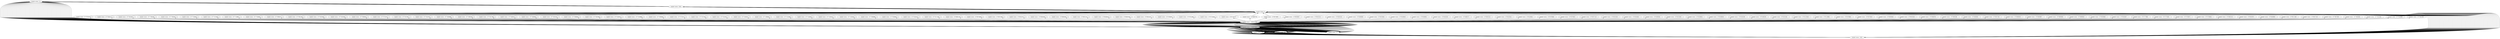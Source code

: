 digraph {
	"loaded values- 13"
	"loaded values- -1246676664"
	"loaded values- -1246676664" -> "loaded values- 13" [dir=back]
	"loaded values- -1090521896"
	"loaded values- -1090521896" -> "loaded values- -1246676664" [dir=back]
	"loaded values- 12"
	"loaded values- 12" -> "loaded values- -1090521896" [dir=back]
	"loaded values- -1246676664"
	"loaded values- -1246676664" -> "loaded values- 12" [dir=back]
	"loaded values- -1090521896"
	"loaded values- -1090521896" -> "loaded values- -1246676664" [dir=back]
	"loaded values- 1078053875"
	"loaded values- 1078053875" -> "loaded values- -1090521896" [dir=back]
	"loaded values- 0"
	"loaded values- 0" -> "loaded values- 1078053875" [dir=back]
	"loaded values- 1050"
	"loaded values- 1050" -> "loaded values- 0" [dir=back]
	"loaded values- 25"
	"loaded values- 25" -> "loaded values- 1050" [dir=back]
	"loaded values- -1246676664"
	"loaded values- -1246676664" -> "loaded values- 25" [dir=back]
	"loaded values- -1090521896"
	"loaded values- -1090521896" -> "loaded values- -1246676664" [dir=back]
	"loaded values- 24"
	"loaded values- 24" -> "loaded values- -1090521896" [dir=back]
	"loaded values- -1246676664"
	"loaded values- -1246676664" -> "loaded values- 24" [dir=back]
	"loaded values- -1090521896"
	"loaded values- -1090521896" -> "loaded values- -1246676664" [dir=back]
	"loaded values- 1078049905"
	"loaded values- 1078049905" -> "loaded values- -1090521896" [dir=back]
	"loaded values- 0"
	"loaded values- 0" -> "loaded values- 1078049905" [dir=back]
	"loaded values- 2050"
	"loaded values- 2050" -> "loaded values- 0" [dir=back]
	"loaded values- 13"
	"loaded values- 13" -> "loaded values- 2050" [dir=back]
	"loaded values- -1246676664"
	"loaded values- -1246676664" -> "loaded values- 13" [dir=back]
	"loaded values- -1090521896"
	"loaded values- -1090521896" -> "loaded values- -1246676664" [dir=back]
	"loaded values- 12"
	"loaded values- 12" -> "loaded values- -1090521896" [dir=back]
	"loaded values- -1246676664"
	"loaded values- -1246676664" -> "loaded values- 12" [dir=back]
	"loaded values- -1090521896"
	"loaded values- -1090521896" -> "loaded values- -1246676664" [dir=back]
	"loaded values- 1078011206"
	"loaded values- 1078011206" -> "loaded values- -1090521896" [dir=back]
	"loaded values- 0"
	"loaded values- 0" -> "loaded values- 1078011206" [dir=back]
	"loaded values- 1050"
	"loaded values- 1050" -> "loaded values- 0" [dir=back]
	"loaded values- 25"
	"loaded values- 25" -> "loaded values- 1050" [dir=back]
	"loaded values- -1246676664"
	"loaded values- -1246676664" -> "loaded values- 25" [dir=back]
	"loaded values- -1090521896"
	"loaded values- -1090521896" -> "loaded values- -1246676664" [dir=back]
	"loaded values- 24"
	"loaded values- 24" -> "loaded values- -1090521896" [dir=back]
	"loaded values- -1246676664"
	"loaded values- -1246676664" -> "loaded values- 24" [dir=back]
	"loaded values- -1090521896"
	"loaded values- -1090521896" -> "loaded values- -1246676664" [dir=back]
	"loaded values- 1078007159"
	"loaded values- 1078007159" -> "loaded values- -1090521896" [dir=back]
	"loaded values- 0"
	"loaded values- 0" -> "loaded values- 1078007159" [dir=back]
	"loaded values- 2050"
	"loaded values- 2050" -> "loaded values- 0" [dir=back]
	"loaded values- 13"
	"loaded values- 13" -> "loaded values- 2050" [dir=back]
	"loaded values- -1246676664"
	"loaded values- -1246676664" -> "loaded values- 13" [dir=back]
	"loaded values- -1090521896"
	"loaded values- -1090521896" -> "loaded values- -1246676664" [dir=back]
	"loaded values- 12"
	"loaded values- 12" -> "loaded values- -1090521896" [dir=back]
	"loaded values- -1246676664"
	"loaded values- -1246676664" -> "loaded values- 12" [dir=back]
	"loaded values- -1090521896"
	"loaded values- -1090521896" -> "loaded values- -1246676664" [dir=back]
	"loaded values- 1077967260"
	"loaded values- 1077967260" -> "loaded values- -1090521896" [dir=back]
	"loaded values- 0"
	"loaded values- 0" -> "loaded values- 1077967260" [dir=back]
	"loaded values- 1050"
	"loaded values- 1050" -> "loaded values- 0" [dir=back]
	"loaded values- 25"
	"loaded values- 25" -> "loaded values- 1050" [dir=back]
	"loaded values- -1246676664"
	"loaded values- -1246676664" -> "loaded values- 25" [dir=back]
	"loaded values- -1090521896"
	"loaded values- -1090521896" -> "loaded values- -1246676664" [dir=back]
	"loaded values- 24"
	"loaded values- 24" -> "loaded values- -1090521896" [dir=back]
	"loaded values- -1246676664"
	"loaded values- -1246676664" -> "loaded values- 24" [dir=back]
	"loaded values- -1090521896"
	"loaded values- -1090521896" -> "loaded values- -1246676664" [dir=back]
	"loaded values- 1077963639"
	"loaded values- 1077963639" -> "loaded values- -1090521896" [dir=back]
	"loaded values- 0"
	"loaded values- 0" -> "loaded values- 1077963639" [dir=back]
	"loaded values- 2050"
	"loaded values- 2050" -> "loaded values- 0" [dir=back]
	"loaded values- 13"
	"loaded values- 13" -> "loaded values- 2050" [dir=back]
	"loaded values- -1246676664"
	"loaded values- -1246676664" -> "loaded values- 13" [dir=back]
	"loaded values- -1090521896"
	"loaded values- -1090521896" -> "loaded values- -1246676664" [dir=back]
	"loaded values- 12"
	"loaded values- 12" -> "loaded values- -1090521896" [dir=back]
	"loaded values- -1246676664"
	"loaded values- -1246676664" -> "loaded values- 12" [dir=back]
	"loaded values- -1090521896"
	"loaded values- -1090521896" -> "loaded values- -1246676664" [dir=back]
	"loaded values- 1077924548"
	"loaded values- 1077924548" -> "loaded values- -1090521896" [dir=back]
	"loaded values- 0"
	"loaded values- 0" -> "loaded values- 1077924548" [dir=back]
	"loaded values- 1050"
	"loaded values- 1050" -> "loaded values- 0" [dir=back]
	"loaded values- 25"
	"loaded values- 25" -> "loaded values- 1050" [dir=back]
	"loaded values- -1246676664"
	"loaded values- -1246676664" -> "loaded values- 25" [dir=back]
	"loaded values- -1090521896"
	"loaded values- -1090521896" -> "loaded values- -1246676664" [dir=back]
	"loaded values- 24"
	"loaded values- 24" -> "loaded values- -1090521896" [dir=back]
	"loaded values- -1246676664"
	"loaded values- -1246676664" -> "loaded values- 24" [dir=back]
	"loaded values- -1090521896"
	"loaded values- -1090521896" -> "loaded values- -1246676664" [dir=back]
	"loaded values- 1077920888"
	"loaded values- 1077920888" -> "loaded values- -1090521896" [dir=back]
	"loaded values- 0"
	"loaded values- 0" -> "loaded values- 1077920888" [dir=back]
	"loaded values- 2050"
	"loaded values- 2050" -> "loaded values- 0" [dir=back]
	"loaded values- 13"
	"loaded values- 13" -> "loaded values- 2050" [dir=back]
	"loaded values- -1246676664"
	"loaded values- -1246676664" -> "loaded values- 13" [dir=back]
	"loaded values- -1090521896"
	"loaded values- -1090521896" -> "loaded values- -1246676664" [dir=back]
	"loaded values- 12"
	"loaded values- 12" -> "loaded values- -1090521896" [dir=back]
	"loaded values- -1246676664"
	"loaded values- -1246676664" -> "loaded values- 12" [dir=back]
	"loaded values- -1090521896"
	"loaded values- -1090521896" -> "loaded values- -1246676664" [dir=back]
	"loaded values- 1077881843"
	"loaded values- 1077881843" -> "loaded values- -1090521896" [dir=back]
	"loaded values- 0"
	"loaded values- 0" -> "loaded values- 1077881843" [dir=back]
	"loaded values- 1050"
	"loaded values- 1050" -> "loaded values- 0" [dir=back]
	"loaded values- 25"
	"loaded values- 25" -> "loaded values- 1050" [dir=back]
	"loaded values- -1246676664"
	"loaded values- -1246676664" -> "loaded values- 25" [dir=back]
	"loaded values- -1090521896"
	"loaded values- -1090521896" -> "loaded values- -1246676664" [dir=back]
	"loaded values- 24"
	"loaded values- 24" -> "loaded values- -1090521896" [dir=back]
	"loaded values- -1246676664"
	"loaded values- -1246676664" -> "loaded values- 24" [dir=back]
	"loaded values- -1090521896"
	"loaded values- -1090521896" -> "loaded values- -1246676664" [dir=back]
	"loaded values- 1077878278"
	"loaded values- 1077878278" -> "loaded values- -1090521896" [dir=back]
	"loaded values- 0"
	"loaded values- 0" -> "loaded values- 1077878278" [dir=back]
	"loaded values- 2050"
	"loaded values- 2050" -> "loaded values- 0" [dir=back]
	"loaded values- 13"
	"loaded values- 13" -> "loaded values- 2050" [dir=back]
	"loaded values- -1246676664"
	"loaded values- -1246676664" -> "loaded values- 13" [dir=back]
	"loaded values- -1090521896"
	"loaded values- -1090521896" -> "loaded values- -1246676664" [dir=back]
	"loaded values- 12"
	"loaded values- 12" -> "loaded values- -1090521896" [dir=back]
	"loaded values- -1246676664"
	"loaded values- -1246676664" -> "loaded values- 12" [dir=back]
	"loaded values- -1090521896"
	"loaded values- -1090521896" -> "loaded values- -1246676664" [dir=back]
	"loaded values- 1077839127"
	"loaded values- 1077839127" -> "loaded values- -1090521896" [dir=back]
	"loaded values- 0"
	"loaded values- 0" -> "loaded values- 1077839127" [dir=back]
	"loaded values- 1050"
	"loaded values- 1050" -> "loaded values- 0" [dir=back]
	"loaded values- 25"
	"loaded values- 25" -> "loaded values- 1050" [dir=back]
	"loaded values- -1246676664"
	"loaded values- -1246676664" -> "loaded values- 25" [dir=back]
	"loaded values- -1090521896"
	"loaded values- -1090521896" -> "loaded values- -1246676664" [dir=back]
	"loaded values- 24"
	"loaded values- 24" -> "loaded values- -1090521896" [dir=back]
	"loaded values- -1246676664"
	"loaded values- -1246676664" -> "loaded values- 24" [dir=back]
	"loaded values- -1090521896"
	"loaded values- -1090521896" -> "loaded values- -1246676664" [dir=back]
	"loaded values- 1077833497"
	"loaded values- 1077833497" -> "loaded values- -1090521896" [dir=back]
	"loaded values- 0"
	"loaded values- 0" -> "loaded values- 1077833497" [dir=back]
	"loaded values- 2050"
	"loaded values- 2050" -> "loaded values- 0" [dir=back]
	"loaded values- 13"
	"loaded values- 13" -> "loaded values- 2050" [dir=back]
	"loaded values- -1246676664"
	"loaded values- -1246676664" -> "loaded values- 13" [dir=back]
	"loaded values- -1090521896"
	"loaded values- -1090521896" -> "loaded values- -1246676664" [dir=back]
	"loaded values- 12"
	"loaded values- 12" -> "loaded values- -1090521896" [dir=back]
	"loaded values- -1246676664"
	"loaded values- -1246676664" -> "loaded values- 12" [dir=back]
	"loaded values- -1090521896"
	"loaded values- -1090521896" -> "loaded values- -1246676664" [dir=back]
	"loaded values- 1077796448"
	"loaded values- 1077796448" -> "loaded values- -1090521896" [dir=back]
	"loaded values- 0"
	"loaded values- 0" -> "loaded values- 1077796448" [dir=back]
	"loaded values- 1050"
	"loaded values- 1050" -> "loaded values- 0" [dir=back]
	"loaded values- 25"
	"loaded values- 25" -> "loaded values- 1050" [dir=back]
	"loaded values- -1246676664"
	"loaded values- -1246676664" -> "loaded values- 25" [dir=back]
	"loaded values- -1090521896"
	"loaded values- -1090521896" -> "loaded values- -1246676664" [dir=back]
	"loaded values- 24"
	"loaded values- 24" -> "loaded values- -1090521896" [dir=back]
	"loaded values- -1246676664"
	"loaded values- -1246676664" -> "loaded values- 24" [dir=back]
	"loaded values- -1090521896"
	"loaded values- -1090521896" -> "loaded values- -1246676664" [dir=back]
	"loaded values- 1077790550"
	"loaded values- 1077790550" -> "loaded values- -1090521896" [dir=back]
	"loaded values- 0"
	"loaded values- 0" -> "loaded values- 1077790550" [dir=back]
	"loaded values- 2050"
	"loaded values- 2050" -> "loaded values- 0" [dir=back]
	"loaded values- 13"
	"loaded values- 13" -> "loaded values- 2050" [dir=back]
	"loaded values- -1246676664"
	"loaded values- -1246676664" -> "loaded values- 13" [dir=back]
	"loaded values- -1090521896"
	"loaded values- -1090521896" -> "loaded values- -1246676664" [dir=back]
	"loaded values- 12"
	"loaded values- 12" -> "loaded values- -1090521896" [dir=back]
	"loaded values- -1246676664"
	"loaded values- -1246676664" -> "loaded values- 12" [dir=back]
	"loaded values- -1090521896"
	"loaded values- -1090521896" -> "loaded values- -1246676664" [dir=back]
	"loaded values- 1077753828"
	"loaded values- 1077753828" -> "loaded values- -1090521896" [dir=back]
	"loaded values- 0"
	"loaded values- 0" -> "loaded values- 1077753828" [dir=back]
	"loaded values- 1050"
	"loaded values- 1050" -> "loaded values- 0" [dir=back]
	"loaded values- 25"
	"loaded values- 25" -> "loaded values- 1050" [dir=back]
	"loaded values- -1246676664"
	"loaded values- -1246676664" -> "loaded values- 25" [dir=back]
	"loaded values- -1090521896"
	"loaded values- -1090521896" -> "loaded values- -1246676664" [dir=back]
	"loaded values- 24"
	"loaded values- 24" -> "loaded values- -1090521896" [dir=back]
	"loaded values- -1246676664"
	"loaded values- -1246676664" -> "loaded values- 24" [dir=back]
	"loaded values- -1090521896"
	"loaded values- -1090521896" -> "loaded values- -1246676664" [dir=back]
	"loaded values- 1077747549"
	"loaded values- 1077747549" -> "loaded values- -1090521896" [dir=back]
	"loaded values- 0"
	"loaded values- 0" -> "loaded values- 1077747549" [dir=back]
	"loaded values- 2050"
	"loaded values- 2050" -> "loaded values- 0" [dir=back]
	"loaded values- 13"
	"loaded values- 13" -> "loaded values- 2050" [dir=back]
	"loaded values- -1246676664"
	"loaded values- -1246676664" -> "loaded values- 13" [dir=back]
	"loaded values- -1090521896"
	"loaded values- -1090521896" -> "loaded values- -1246676664" [dir=back]
	"loaded values- 12"
	"loaded values- 12" -> "loaded values- -1090521896" [dir=back]
	"loaded values- -1246676664"
	"loaded values- -1246676664" -> "loaded values- 12" [dir=back]
	"loaded values- -1090521896"
	"loaded values- -1090521896" -> "loaded values- -1246676664" [dir=back]
	"loaded values- 1077710887"
	"loaded values- 1077710887" -> "loaded values- -1090521896" [dir=back]
	"loaded values- 0"
	"loaded values- 0" -> "loaded values- 1077710887" [dir=back]
	"loaded values- 1050"
	"loaded values- 1050" -> "loaded values- 0" [dir=back]
	"loaded values- 25"
	"loaded values- 25" -> "loaded values- 1050" [dir=back]
	"loaded values- -1246676664"
	"loaded values- -1246676664" -> "loaded values- 25" [dir=back]
	"loaded values- -1090521896"
	"loaded values- -1090521896" -> "loaded values- -1246676664" [dir=back]
	"loaded values- 24"
	"loaded values- 24" -> "loaded values- -1090521896" [dir=back]
	"loaded values- -1246676664"
	"loaded values- -1246676664" -> "loaded values- 24" [dir=back]
	"loaded values- -1090521896"
	"loaded values- -1090521896" -> "loaded values- -1246676664" [dir=back]
	"loaded values- 1077704655"
	"loaded values- 1077704655" -> "loaded values- -1090521896" [dir=back]
	"loaded values- 0"
	"loaded values- 0" -> "loaded values- 1077704655" [dir=back]
	"loaded values- 2050"
	"loaded values- 2050" -> "loaded values- 0" [dir=back]
	"loaded values- 13"
	"loaded values- 13" -> "loaded values- 2050" [dir=back]
	"loaded values- -1246676664"
	"loaded values- -1246676664" -> "loaded values- 13" [dir=back]
	"loaded values- -1090521896"
	"loaded values- -1090521896" -> "loaded values- -1246676664" [dir=back]
	"loaded values- 12"
	"loaded values- 12" -> "loaded values- -1090521896" [dir=back]
	"loaded values- -1246676664"
	"loaded values- -1246676664" -> "loaded values- 12" [dir=back]
	"loaded values- -1090521896"
	"loaded values- -1090521896" -> "loaded values- -1246676664" [dir=back]
	"loaded values- 1077666477"
	"loaded values- 1077666477" -> "loaded values- -1090521896" [dir=back]
	"loaded values- 0"
	"loaded values- 0" -> "loaded values- 1077666477" [dir=back]
	"loaded values- 1050"
	"loaded values- 1050" -> "loaded values- 0" [dir=back]
	"loaded values- 25"
	"loaded values- 25" -> "loaded values- 1050" [dir=back]
	"loaded values- -1246676664"
	"loaded values- -1246676664" -> "loaded values- 25" [dir=back]
	"loaded values- -1090521896"
	"loaded values- -1090521896" -> "loaded values- -1246676664" [dir=back]
	"loaded values- 24"
	"loaded values- 24" -> "loaded values- -1090521896" [dir=back]
	"loaded values- -1246676664"
	"loaded values- -1246676664" -> "loaded values- 24" [dir=back]
	"loaded values- -1090521896"
	"loaded values- -1090521896" -> "loaded values- -1246676664" [dir=back]
	"loaded values- 1077661435"
	"loaded values- 1077661435" -> "loaded values- -1090521896" [dir=back]
	"loaded values- 0"
	"loaded values- 0" -> "loaded values- 1077661435" [dir=back]
	"loaded values- 2050"
	"loaded values- 2050" -> "loaded values- 0" [dir=back]
	"loaded values- 13"
	"loaded values- 13" -> "loaded values- 2050" [dir=back]
	"loaded values- -1246676664"
	"loaded values- -1246676664" -> "loaded values- 13" [dir=back]
	"loaded values- -1090521896"
	"loaded values- -1090521896" -> "loaded values- -1246676664" [dir=back]
	"loaded values- 12"
	"loaded values- 12" -> "loaded values- -1090521896" [dir=back]
	"loaded values- -1246676664"
	"loaded values- -1246676664" -> "loaded values- 12" [dir=back]
	"loaded values- -1090521896"
	"loaded values- -1090521896" -> "loaded values- -1246676664" [dir=back]
	"loaded values- 1077623538"
	"loaded values- 1077623538" -> "loaded values- -1090521896" [dir=back]
	"loaded values- 0"
	"loaded values- 0" -> "loaded values- 1077623538" [dir=back]
	"loaded values- 1050"
	"loaded values- 1050" -> "loaded values- 0" [dir=back]
	"loaded values- 25"
	"loaded values- 25" -> "loaded values- 1050" [dir=back]
	"loaded values- -1246676664"
	"loaded values- -1246676664" -> "loaded values- 25" [dir=back]
	"loaded values- -1090521896"
	"loaded values- -1090521896" -> "loaded values- -1246676664" [dir=back]
	"loaded values- 24"
	"loaded values- 24" -> "loaded values- -1090521896" [dir=back]
	"loaded values- -1246676664"
	"loaded values- -1246676664" -> "loaded values- 24" [dir=back]
	"loaded values- -1090521896"
	"loaded values- -1090521896" -> "loaded values- -1246676664" [dir=back]
	"loaded values- 1077618329"
	"loaded values- 1077618329" -> "loaded values- -1090521896" [dir=back]
	"loaded values- 0"
	"loaded values- 0" -> "loaded values- 1077618329" [dir=back]
	"loaded values- 2050"
	"loaded values- 2050" -> "loaded values- 0" [dir=back]
	"loaded values- 13"
	"loaded values- 13" -> "loaded values- 2050" [dir=back]
	"loaded values- -1246676664"
	"loaded values- -1246676664" -> "loaded values- 13" [dir=back]
	"loaded values- -1090521896"
	"loaded values- -1090521896" -> "loaded values- -1246676664" [dir=back]
	"loaded values- 12"
	"loaded values- 12" -> "loaded values- -1090521896" [dir=back]
	"loaded values- -1246676664"
	"loaded values- -1246676664" -> "loaded values- 12" [dir=back]
	"loaded values- -1090521896"
	"loaded values- -1090521896" -> "loaded values- -1246676664" [dir=back]
	"loaded values- 1077580623"
	"loaded values- 1077580623" -> "loaded values- -1090521896" [dir=back]
	"loaded values- 0"
	"loaded values- 0" -> "loaded values- 1077580623" [dir=back]
	"loaded values- 1050"
	"loaded values- 1050" -> "loaded values- 0" [dir=back]
	"loaded values- 25"
	"loaded values- 25" -> "loaded values- 1050" [dir=back]
	"loaded values- -1246676664"
	"loaded values- -1246676664" -> "loaded values- 25" [dir=back]
	"loaded values- -1090521896"
	"loaded values- -1090521896" -> "loaded values- -1246676664" [dir=back]
	"loaded values- 24"
	"loaded values- 24" -> "loaded values- -1090521896" [dir=back]
	"loaded values- -1246676664"
	"loaded values- -1246676664" -> "loaded values- 24" [dir=back]
	"loaded values- -1090521896"
	"loaded values- -1090521896" -> "loaded values- -1246676664" [dir=back]
	"loaded values- 1077575375"
	"loaded values- 1077575375" -> "loaded values- -1090521896" [dir=back]
	"loaded values- 0"
	"loaded values- 0" -> "loaded values- 1077575375" [dir=back]
	"loaded values- 2050"
	"loaded values- 2050" -> "loaded values- 0" [dir=back]
	"loaded values- 13"
	"loaded values- 13" -> "loaded values- 2050" [dir=back]
	"loaded values- -1246676664"
	"loaded values- -1246676664" -> "loaded values- 13" [dir=back]
	"loaded values- -1090521896"
	"loaded values- -1090521896" -> "loaded values- -1246676664" [dir=back]
	"loaded values- 12"
	"loaded values- 12" -> "loaded values- -1090521896" [dir=back]
	"loaded values- -1246676664"
	"loaded values- -1246676664" -> "loaded values- 12" [dir=back]
	"loaded values- -1090521896"
	"loaded values- -1090521896" -> "loaded values- -1246676664" [dir=back]
	"loaded values- 1077537587"
	"loaded values- 1077537587" -> "loaded values- -1090521896" [dir=back]
	"loaded values- 0"
	"loaded values- 0" -> "loaded values- 1077537587" [dir=back]
	"loaded values- 1050"
	"loaded values- 1050" -> "loaded values- 0" [dir=back]
	"loaded values- 25"
	"loaded values- 25" -> "loaded values- 1050" [dir=back]
	"loaded values- -1246676664"
	"loaded values- -1246676664" -> "loaded values- 25" [dir=back]
	"loaded values- -1090521896"
	"loaded values- -1090521896" -> "loaded values- -1246676664" [dir=back]
	"loaded values- 24"
	"loaded values- 24" -> "loaded values- -1090521896" [dir=back]
	"loaded values- -1246676664"
	"loaded values- -1246676664" -> "loaded values- 24" [dir=back]
	"loaded values- -1090521896"
	"loaded values- -1090521896" -> "loaded values- -1246676664" [dir=back]
	"loaded values- 1077531873"
	"loaded values- 1077531873" -> "loaded values- -1090521896" [dir=back]
	"loaded values- 0"
	"loaded values- 0" -> "loaded values- 1077531873" [dir=back]
	"loaded values- 2050"
	"loaded values- 2050" -> "loaded values- 0" [dir=back]
	"loaded values- 13"
	"loaded values- 13" -> "loaded values- 2050" [dir=back]
	"loaded values- -1246676664"
	"loaded values- -1246676664" -> "loaded values- 13" [dir=back]
	"loaded values- -1090521896"
	"loaded values- -1090521896" -> "loaded values- -1246676664" [dir=back]
	"loaded values- 12"
	"loaded values- 12" -> "loaded values- -1090521896" [dir=back]
	"loaded values- -1246676664"
	"loaded values- -1246676664" -> "loaded values- 12" [dir=back]
	"loaded values- -1090521896"
	"loaded values- -1090521896" -> "loaded values- -1246676664" [dir=back]
	"loaded values- 1077494696"
	"loaded values- 1077494696" -> "loaded values- -1090521896" [dir=back]
	"loaded values- 0"
	"loaded values- 0" -> "loaded values- 1077494696" [dir=back]
	"loaded values- 1050"
	"loaded values- 1050" -> "loaded values- 0" [dir=back]
	"loaded values- 25"
	"loaded values- 25" -> "loaded values- 1050" [dir=back]
	"loaded values- -1246676664"
	"loaded values- -1246676664" -> "loaded values- 25" [dir=back]
	"loaded values- -1090521896"
	"loaded values- -1090521896" -> "loaded values- -1246676664" [dir=back]
	"loaded values- 24"
	"loaded values- 24" -> "loaded values- -1090521896" [dir=back]
	"loaded values- -1246676664"
	"loaded values- -1246676664" -> "loaded values- 24" [dir=back]
	"loaded values- -1090521896"
	"loaded values- -1090521896" -> "loaded values- -1246676664" [dir=back]
	"loaded values- 1077489226"
	"loaded values- 1077489226" -> "loaded values- -1090521896" [dir=back]
	"loaded values- 0"
	"loaded values- 0" -> "loaded values- 1077489226" [dir=back]
	"loaded values- 2050"
	"loaded values- 2050" -> "loaded values- 0" [dir=back]
	"loaded values- 13"
	"loaded values- 13" -> "loaded values- 2050" [dir=back]
	"loaded values- -1246676664"
	"loaded values- -1246676664" -> "loaded values- 13" [dir=back]
	"loaded values- -1090521896"
	"loaded values- -1090521896" -> "loaded values- -1246676664" [dir=back]
	"loaded values- 12"
	"loaded values- 12" -> "loaded values- -1090521896" [dir=back]
	"loaded values- -1246676664"
	"loaded values- -1246676664" -> "loaded values- 12" [dir=back]
	"loaded values- -1090521896"
	"loaded values- -1090521896" -> "loaded values- -1246676664" [dir=back]
	"loaded values- 1077451796"
	"loaded values- 1077451796" -> "loaded values- -1090521896" [dir=back]
	"loaded values- 0"
	"loaded values- 0" -> "loaded values- 1077451796" [dir=back]
	"loaded values- 1050"
	"loaded values- 1050" -> "loaded values- 0" [dir=back]
	"loaded values- 25"
	"loaded values- 25" -> "loaded values- 1050" [dir=back]
	"loaded values- -1246676664"
	"loaded values- -1246676664" -> "loaded values- 25" [dir=back]
	"loaded values- -1090521896"
	"loaded values- -1090521896" -> "loaded values- -1246676664" [dir=back]
	"loaded values- 24"
	"loaded values- 24" -> "loaded values- -1090521896" [dir=back]
	"loaded values- -1246676664"
	"loaded values- -1246676664" -> "loaded values- 24" [dir=back]
	"loaded values- -1090521896"
	"loaded values- -1090521896" -> "loaded values- -1246676664" [dir=back]
	"loaded values- 1077446327"
	"loaded values- 1077446327" -> "loaded values- -1090521896" [dir=back]
	"loaded values- 0"
	"loaded values- 0" -> "loaded values- 1077446327" [dir=back]
	"loaded values- 2050"
	"loaded values- 2050" -> "loaded values- 0" [dir=back]
	"loaded values- 13"
	"loaded values- 13" -> "loaded values- 2050" [dir=back]
	"loaded values- -1246676664"
	"loaded values- -1246676664" -> "loaded values- 13" [dir=back]
	"loaded values- -1090521896"
	"loaded values- -1090521896" -> "loaded values- -1246676664" [dir=back]
	"loaded values- 12"
	"loaded values- 12" -> "loaded values- -1090521896" [dir=back]
	"loaded values- -1246676664"
	"loaded values- -1246676664" -> "loaded values- 12" [dir=back]
	"loaded values- -1090521896"
	"loaded values- -1090521896" -> "loaded values- -1246676664" [dir=back]
	"loaded values- 1077409084"
	"loaded values- 1077409084" -> "loaded values- -1090521896" [dir=back]
	"loaded values- 0"
	"loaded values- 0" -> "loaded values- 1077409084" [dir=back]
	"loaded values- 1050"
	"loaded values- 1050" -> "loaded values- 0" [dir=back]
	"loaded values- 25"
	"loaded values- 25" -> "loaded values- 1050" [dir=back]
	"loaded values- -1246676664"
	"loaded values- -1246676664" -> "loaded values- 25" [dir=back]
	"loaded values- -1090521896"
	"loaded values- -1090521896" -> "loaded values- -1246676664" [dir=back]
	"loaded values- 24"
	"loaded values- 24" -> "loaded values- -1090521896" [dir=back]
	"loaded values- -1246676664"
	"loaded values- -1246676664" -> "loaded values- 24" [dir=back]
	"loaded values- -1090521896"
	"loaded values- -1090521896" -> "loaded values- -1246676664" [dir=back]
	"loaded values- 1077402523"
	"loaded values- 1077402523" -> "loaded values- -1090521896" [dir=back]
	"loaded values- 0"
	"loaded values- 0" -> "loaded values- 1077402523" [dir=back]
	"loaded values- 2050"
	"loaded values- 2050" -> "loaded values- 0" [dir=back]
	"loaded values- 13"
	"loaded values- 13" -> "loaded values- 2050" [dir=back]
	"loaded values- -1246676664"
	"loaded values- -1246676664" -> "loaded values- 13" [dir=back]
	"loaded values- -1090521896"
	"loaded values- -1090521896" -> "loaded values- -1246676664" [dir=back]
	"loaded values- 12"
	"loaded values- 12" -> "loaded values- -1090521896" [dir=back]
	"loaded values- -1246676664"
	"loaded values- -1246676664" -> "loaded values- 12" [dir=back]
	"loaded values- -1090521896"
	"loaded values- -1090521896" -> "loaded values- -1246676664" [dir=back]
	"loaded values- 1077366604"
	"loaded values- 1077366604" -> "loaded values- -1090521896" [dir=back]
	"loaded values- 0"
	"loaded values- 0" -> "loaded values- 1077366604" [dir=back]
	"loaded values- 1050"
	"loaded values- 1050" -> "loaded values- 0" [dir=back]
	"loaded values- 25"
	"loaded values- 25" -> "loaded values- 1050" [dir=back]
	"loaded values- -1246676664"
	"loaded values- -1246676664" -> "loaded values- 25" [dir=back]
	"loaded values- -1090521896"
	"loaded values- -1090521896" -> "loaded values- -1246676664" [dir=back]
	"loaded values- 24"
	"loaded values- 24" -> "loaded values- -1090521896" [dir=back]
	"loaded values- -1246676664"
	"loaded values- -1246676664" -> "loaded values- 24" [dir=back]
	"loaded values- -1090521896"
	"loaded values- -1090521896" -> "loaded values- -1246676664" [dir=back]
	"loaded values- 1077359768"
	"loaded values- 1077359768" -> "loaded values- -1090521896" [dir=back]
	"loaded values- 0"
	"loaded values- 0" -> "loaded values- 1077359768" [dir=back]
	"loaded values- 2050"
	"loaded values- 2050" -> "loaded values- 0" [dir=back]
	"loaded values- 13"
	"loaded values- 13" -> "loaded values- 2050" [dir=back]
	"loaded values- -1246676664"
	"loaded values- -1246676664" -> "loaded values- 13" [dir=back]
	"loaded values- -1090521896"
	"loaded values- -1090521896" -> "loaded values- -1246676664" [dir=back]
	"loaded values- 12"
	"loaded values- 12" -> "loaded values- -1090521896" [dir=back]
	"loaded values- -1246676664"
	"loaded values- -1246676664" -> "loaded values- 12" [dir=back]
	"loaded values- -1090521896"
	"loaded values- -1090521896" -> "loaded values- -1246676664" [dir=back]
	"loaded values- 1077323672"
	"loaded values- 1077323672" -> "loaded values- -1090521896" [dir=back]
	"loaded values- 0"
	"loaded values- 0" -> "loaded values- 1077323672" [dir=back]
	"loaded values- 1050"
	"loaded values- 1050" -> "loaded values- 0" [dir=back]
	"loaded values- 25"
	"loaded values- 25" -> "loaded values- 1050" [dir=back]
	"loaded values- -1246676664"
	"loaded values- -1246676664" -> "loaded values- 25" [dir=back]
	"loaded values- -1090521896"
	"loaded values- -1090521896" -> "loaded values- -1246676664" [dir=back]
	"loaded values- 24"
	"loaded values- 24" -> "loaded values- -1090521896" [dir=back]
	"loaded values- -1246676664"
	"loaded values- -1246676664" -> "loaded values- 24" [dir=back]
	"loaded values- -1090521896"
	"loaded values- -1090521896" -> "loaded values- -1246676664" [dir=back]
	"loaded values- 1077316966"
	"loaded values- 1077316966" -> "loaded values- -1090521896" [dir=back]
	"loaded values- 0"
	"loaded values- 0" -> "loaded values- 1077316966" [dir=back]
	"loaded values- 2050"
	"loaded values- 2050" -> "loaded values- 0" [dir=back]
	"loaded values- 13"
	"loaded values- 13" -> "loaded values- 2050" [dir=back]
	"loaded values- -1246676664"
	"loaded values- -1246676664" -> "loaded values- 13" [dir=back]
	"loaded values- -1090521896"
	"loaded values- -1090521896" -> "loaded values- -1246676664" [dir=back]
	"loaded values- 12"
	"loaded values- 12" -> "loaded values- -1090521896" [dir=back]
	"loaded values- -1246676664"
	"loaded values- -1246676664" -> "loaded values- 12" [dir=back]
	"loaded values- -1090521896"
	"loaded values- -1090521896" -> "loaded values- -1246676664" [dir=back]
	"loaded values- 1077280940"
	"loaded values- 1077280940" -> "loaded values- -1090521896" [dir=back]
	"loaded values- 0"
	"loaded values- 0" -> "loaded values- 1077280940" [dir=back]
	"loaded values- 1050"
	"loaded values- 1050" -> "loaded values- 0" [dir=back]
	"loaded values- 25"
	"loaded values- 25" -> "loaded values- 1050" [dir=back]
	"loaded values- -1246676664"
	"loaded values- -1246676664" -> "loaded values- 25" [dir=back]
	"loaded values- -1090521896"
	"loaded values- -1090521896" -> "loaded values- -1246676664" [dir=back]
	"loaded values- 24"
	"loaded values- 24" -> "loaded values- -1090521896" [dir=back]
	"loaded values- -1246676664"
	"loaded values- -1246676664" -> "loaded values- 24" [dir=back]
	"loaded values- -1090521896"
	"loaded values- -1090521896" -> "loaded values- -1246676664" [dir=back]
	"loaded values- 1077274271"
	"loaded values- 1077274271" -> "loaded values- -1090521896" [dir=back]
	"loaded values- 0"
	"loaded values- 0" -> "loaded values- 1077274271" [dir=back]
	"loaded values- 2050"
	"loaded values- 2050" -> "loaded values- 0" [dir=back]
	"loaded values- 13"
	"loaded values- 13" -> "loaded values- 2050" [dir=back]
	"loaded values- -1246676664"
	"loaded values- -1246676664" -> "loaded values- 13" [dir=back]
	"loaded values- -1090521896"
	"loaded values- -1090521896" -> "loaded values- -1246676664" [dir=back]
	"loaded values- 12"
	"loaded values- 12" -> "loaded values- -1090521896" [dir=back]
	"loaded values- -1246676664"
	"loaded values- -1246676664" -> "loaded values- 12" [dir=back]
	"loaded values- -1090521896"
	"loaded values- -1090521896" -> "loaded values- -1246676664" [dir=back]
	"loaded values- 1077237344"
	"loaded values- 1077237344" -> "loaded values- -1090521896" [dir=back]
	"loaded values- 0"
	"loaded values- 0" -> "loaded values- 1077237344" [dir=back]
	"loaded values- 1050"
	"loaded values- 1050" -> "loaded values- 0" [dir=back]
	"loaded values- 25"
	"loaded values- 25" -> "loaded values- 1050" [dir=back]
	"loaded values- -1246676664"
	"loaded values- -1246676664" -> "loaded values- 25" [dir=back]
	"loaded values- -1090521896"
	"loaded values- -1090521896" -> "loaded values- -1246676664" [dir=back]
	"loaded values- 24"
	"loaded values- 24" -> "loaded values- -1090521896" [dir=back]
	"loaded values- -1246676664"
	"loaded values- -1246676664" -> "loaded values- 24" [dir=back]
	"loaded values- -1090521896"
	"loaded values- -1090521896" -> "loaded values- -1246676664" [dir=back]
	"loaded values- 1077231622"
	"loaded values- 1077231622" -> "loaded values- -1090521896" [dir=back]
	"loaded values- 0"
	"loaded values- 0" -> "loaded values- 1077231622" [dir=back]
	"loaded values- 2050"
	"loaded values- 2050" -> "loaded values- 0" [dir=back]
	"loaded values- 13"
	"loaded values- 13" -> "loaded values- 2050" [dir=back]
	"loaded values- -1246676664"
	"loaded values- -1246676664" -> "loaded values- 13" [dir=back]
	"loaded values- -1090521896"
	"loaded values- -1090521896" -> "loaded values- -1246676664" [dir=back]
	"loaded values- 12"
	"loaded values- 12" -> "loaded values- -1090521896" [dir=back]
	"loaded values- -1246676664"
	"loaded values- -1246676664" -> "loaded values- 12" [dir=back]
	"loaded values- -1090521896"
	"loaded values- -1090521896" -> "loaded values- -1246676664" [dir=back]
	"loaded values- 1077194357"
	"loaded values- 1077194357" -> "loaded values- -1090521896" [dir=back]
	"loaded values- 0"
	"loaded values- 0" -> "loaded values- 1077194357" [dir=back]
	"loaded values- 1050"
	"loaded values- 1050" -> "loaded values- 0" [dir=back]
	"loaded values- 25"
	"loaded values- 25" -> "loaded values- 1050" [dir=back]
	"loaded values- -1246676664"
	"loaded values- -1246676664" -> "loaded values- 25" [dir=back]
	"loaded values- -1090521896"
	"loaded values- -1090521896" -> "loaded values- -1246676664" [dir=back]
	"loaded values- 24"
	"loaded values- 24" -> "loaded values- -1090521896" [dir=back]
	"loaded values- -1246676664"
	"loaded values- -1246676664" -> "loaded values- 24" [dir=back]
	"loaded values- -1090521896"
	"loaded values- -1090521896" -> "loaded values- -1246676664" [dir=back]
	"loaded values- 1077188943"
	"loaded values- 1077188943" -> "loaded values- -1090521896" [dir=back]
	"loaded values- 0"
	"loaded values- 0" -> "loaded values- 1077188943" [dir=back]
	"loaded values- 2050"
	"loaded values- 2050" -> "loaded values- 0" [dir=back]
	"loaded values- 13"
	"loaded values- 13" -> "loaded values- 2050" [dir=back]
	"loaded values- -1246676664"
	"loaded values- -1246676664" -> "loaded values- 13" [dir=back]
	"loaded values- -1090521896"
	"loaded values- -1090521896" -> "loaded values- -1246676664" [dir=back]
	"loaded values- 12"
	"loaded values- 12" -> "loaded values- -1090521896" [dir=back]
	"loaded values- -1246676664"
	"loaded values- -1246676664" -> "loaded values- 12" [dir=back]
	"loaded values- -1090521896"
	"loaded values- -1090521896" -> "loaded values- -1246676664" [dir=back]
	"loaded values- 1077151848"
	"loaded values- 1077151848" -> "loaded values- -1090521896" [dir=back]
	"loaded values- 0"
	"loaded values- 0" -> "loaded values- 1077151848" [dir=back]
	"loaded values- 1050"
	"loaded values- 1050" -> "loaded values- 0" [dir=back]
	"loaded values- 25"
	"loaded values- 25" -> "loaded values- 1050" [dir=back]
	"loaded values- -1246676664"
	"loaded values- -1246676664" -> "loaded values- 25" [dir=back]
	"loaded values- -1090521896"
	"loaded values- -1090521896" -> "loaded values- -1246676664" [dir=back]
	"loaded values- 24"
	"loaded values- 24" -> "loaded values- -1090521896" [dir=back]
	"loaded values- -1246676664"
	"loaded values- -1246676664" -> "loaded values- 24" [dir=back]
	"loaded values- -1090521896"
	"loaded values- -1090521896" -> "loaded values- -1246676664" [dir=back]
	"loaded values- 1077146292"
	"loaded values- 1077146292" -> "loaded values- -1090521896" [dir=back]
	"loaded values- 0"
	"loaded values- 0" -> "loaded values- 1077146292" [dir=back]
	"loaded values- 2050"
	"loaded values- 2050" -> "loaded values- 0" [dir=back]
	"loaded values- 13"
	"loaded values- 13" -> "loaded values- 2050" [dir=back]
	"loaded values- -1246676664"
	"loaded values- -1246676664" -> "loaded values- 13" [dir=back]
	"loaded values- -1090521896"
	"loaded values- -1090521896" -> "loaded values- -1246676664" [dir=back]
	"loaded values- 12"
	"loaded values- 12" -> "loaded values- -1090521896" [dir=back]
	"loaded values- -1246676664"
	"loaded values- -1246676664" -> "loaded values- 12" [dir=back]
	"loaded values- -1090521896"
	"loaded values- -1090521896" -> "loaded values- -1246676664" [dir=back]
	"loaded values- 1077109191"
	"loaded values- 1077109191" -> "loaded values- -1090521896" [dir=back]
	"loaded values- 0"
	"loaded values- 0" -> "loaded values- 1077109191" [dir=back]
	"loaded values- 1050"
	"loaded values- 1050" -> "loaded values- 0" [dir=back]
	"loaded values- 25"
	"loaded values- 25" -> "loaded values- 1050" [dir=back]
	"loaded values- -1246676664"
	"loaded values- -1246676664" -> "loaded values- 25" [dir=back]
	"loaded values- -1090521896"
	"loaded values- -1090521896" -> "loaded values- -1246676664" [dir=back]
	"loaded values- 24"
	"loaded values- 24" -> "loaded values- -1090521896" [dir=back]
	"loaded values- -1246676664"
	"loaded values- -1246676664" -> "loaded values- 24" [dir=back]
	"loaded values- -1090521896"
	"loaded values- -1090521896" -> "loaded values- -1246676664" [dir=back]
	"loaded values- 1077102616"
	"loaded values- 1077102616" -> "loaded values- -1090521896" [dir=back]
	"loaded values- 0"
	"loaded values- 0" -> "loaded values- 1077102616" [dir=back]
	"loaded values- 2050"
	"loaded values- 2050" -> "loaded values- 0" [dir=back]
	"loaded values- 13"
	"loaded values- 13" -> "loaded values- 2050" [dir=back]
	"loaded values- -1246676664"
	"loaded values- -1246676664" -> "loaded values- 13" [dir=back]
	"loaded values- -1090521896"
	"loaded values- -1090521896" -> "loaded values- -1246676664" [dir=back]
	"loaded values- 12"
	"loaded values- 12" -> "loaded values- -1090521896" [dir=back]
	"loaded values- -1246676664"
	"loaded values- -1246676664" -> "loaded values- 12" [dir=back]
	"loaded values- -1090521896"
	"loaded values- -1090521896" -> "loaded values- -1246676664" [dir=back]
	"loaded values- 1077066689"
	"loaded values- 1077066689" -> "loaded values- -1090521896" [dir=back]
	"loaded values- 0"
	"loaded values- 0" -> "loaded values- 1077066689" [dir=back]
	"loaded values- 1050"
	"loaded values- 1050" -> "loaded values- 0" [dir=back]
	"loaded values- 25"
	"loaded values- 25" -> "loaded values- 1050" [dir=back]
	"loaded values- -1246676664"
	"loaded values- -1246676664" -> "loaded values- 25" [dir=back]
	"loaded values- -1090521896"
	"loaded values- -1090521896" -> "loaded values- -1246676664" [dir=back]
	"loaded values- 24"
	"loaded values- 24" -> "loaded values- -1090521896" [dir=back]
	"loaded values- -1246676664"
	"loaded values- -1246676664" -> "loaded values- 24" [dir=back]
	"loaded values- -1090521896"
	"loaded values- -1090521896" -> "loaded values- -1246676664" [dir=back]
	"loaded values- 1077059849"
	"loaded values- 1077059849" -> "loaded values- -1090521896" [dir=back]
	"loaded values- 0"
	"loaded values- 0" -> "loaded values- 1077059849" [dir=back]
	"loaded values- 2050"
	"loaded values- 2050" -> "loaded values- 0" [dir=back]
	"loaded values- 13"
	"loaded values- 13" -> "loaded values- 2050" [dir=back]
	"loaded values- -1246676664"
	"loaded values- -1246676664" -> "loaded values- 13" [dir=back]
	"loaded values- -1090521896"
	"loaded values- -1090521896" -> "loaded values- -1246676664" [dir=back]
	"loaded values- 12"
	"loaded values- 12" -> "loaded values- -1090521896" [dir=back]
	"loaded values- -1246676664"
	"loaded values- -1246676664" -> "loaded values- 12" [dir=back]
	"loaded values- -1090521896"
	"loaded values- -1090521896" -> "loaded values- -1246676664" [dir=back]
	"loaded values- 1077024013"
	"loaded values- 1077024013" -> "loaded values- -1090521896" [dir=back]
	"loaded values- 0"
	"loaded values- 0" -> "loaded values- 1077024013" [dir=back]
	"loaded values- 1050"
	"loaded values- 1050" -> "loaded values- 0" [dir=back]
	"loaded values- 25"
	"loaded values- 25" -> "loaded values- 1050" [dir=back]
	"loaded values- -1246676664"
	"loaded values- -1246676664" -> "loaded values- 25" [dir=back]
	"loaded values- -1090521896"
	"loaded values- -1090521896" -> "loaded values- -1246676664" [dir=back]
	"loaded values- 24"
	"loaded values- 24" -> "loaded values- -1090521896" [dir=back]
	"loaded values- -1246676664"
	"loaded values- -1246676664" -> "loaded values- 24" [dir=back]
	"loaded values- -1090521896"
	"loaded values- -1090521896" -> "loaded values- -1246676664" [dir=back]
	"loaded values- 1077017139"
	"loaded values- 1077017139" -> "loaded values- -1090521896" [dir=back]
	"loaded values- 0"
	"loaded values- 0" -> "loaded values- 1077017139" [dir=back]
	"loaded values- 2050"
	"loaded values- 2050" -> "loaded values- 0" [dir=back]
	"loaded values- 13"
	"loaded values- 13" -> "loaded values- 2050" [dir=back]
	"loaded values- -1246676664"
	"loaded values- -1246676664" -> "loaded values- 13" [dir=back]
	"loaded values- -1090521896"
	"loaded values- -1090521896" -> "loaded values- -1246676664" [dir=back]
	"loaded values- 12"
	"loaded values- 12" -> "loaded values- -1090521896" [dir=back]
	"loaded values- -1246676664"
	"loaded values- -1246676664" -> "loaded values- 12" [dir=back]
	"loaded values- -1090521896"
	"loaded values- -1090521896" -> "loaded values- -1246676664" [dir=back]
	"loaded values- 1076980176"
	"loaded values- 1076980176" -> "loaded values- -1090521896" [dir=back]
	"loaded values- 0"
	"loaded values- 0" -> "loaded values- 1076980176" [dir=back]
	"loaded values- 1050"
	"loaded values- 1050" -> "loaded values- 0" [dir=back]
	"loaded values- 25"
	"loaded values- 25" -> "loaded values- 1050" [dir=back]
	"loaded values- -1246676664"
	"loaded values- -1246676664" -> "loaded values- 25" [dir=back]
	"loaded values- -1090521896"
	"loaded values- -1090521896" -> "loaded values- -1246676664" [dir=back]
	"loaded values- 24"
	"loaded values- 24" -> "loaded values- -1090521896" [dir=back]
	"loaded values- -1246676664"
	"loaded values- -1246676664" -> "loaded values- 24" [dir=back]
	"loaded values- -1090521896"
	"loaded values- -1090521896" -> "loaded values- -1246676664" [dir=back]
	"loaded values- 1076974628"
	"loaded values- 1076974628" -> "loaded values- -1090521896" [dir=back]
	"loaded values- 0"
	"loaded values- 0" -> "loaded values- 1076974628" [dir=back]
	"loaded values- 2050"
	"loaded values- 2050" -> "loaded values- 0" [dir=back]
	"loaded values- 13"
	"loaded values- 13" -> "loaded values- 2050" [dir=back]
	"loaded values- -1246676664"
	"loaded values- -1246676664" -> "loaded values- 13" [dir=back]
	"loaded values- -1090521896"
	"loaded values- -1090521896" -> "loaded values- -1246676664" [dir=back]
	"loaded values- 12"
	"loaded values- 12" -> "loaded values- -1090521896" [dir=back]
	"loaded values- -1246676664"
	"loaded values- -1246676664" -> "loaded values- 12" [dir=back]
	"loaded values- -1090521896"
	"loaded values- -1090521896" -> "loaded values- -1246676664" [dir=back]
	"loaded values- 1076937483"
	"loaded values- 1076937483" -> "loaded values- -1090521896" [dir=back]
	"loaded values- 0"
	"loaded values- 0" -> "loaded values- 1076937483" [dir=back]
	"loaded values- 1050"
	"loaded values- 1050" -> "loaded values- 0" [dir=back]
	"loaded values- 25"
	"loaded values- 25" -> "loaded values- 1050" [dir=back]
	"loaded values- -1246676664"
	"loaded values- -1246676664" -> "loaded values- 25" [dir=back]
	"loaded values- -1090521896"
	"loaded values- -1090521896" -> "loaded values- -1246676664" [dir=back]
	"loaded values- 24"
	"loaded values- 24" -> "loaded values- -1090521896" [dir=back]
	"loaded values- -1246676664"
	"loaded values- -1246676664" -> "loaded values- 24" [dir=back]
	"loaded values- -1090521896"
	"loaded values- -1090521896" -> "loaded values- -1246676664" [dir=back]
	"loaded values- 1076931971"
	"loaded values- 1076931971" -> "loaded values- -1090521896" [dir=back]
	"loaded values- 0"
	"loaded values- 0" -> "loaded values- 1076931971" [dir=back]
	"loaded values- 2050"
	"loaded values- 2050" -> "loaded values- 0" [dir=back]
	"loaded values- 13"
	"loaded values- 13" -> "loaded values- 2050" [dir=back]
	"loaded values- -1246676664"
	"loaded values- -1246676664" -> "loaded values- 13" [dir=back]
	"loaded values- -1090521896"
	"loaded values- -1090521896" -> "loaded values- -1246676664" [dir=back]
	"loaded values- 12"
	"loaded values- 12" -> "loaded values- -1090521896" [dir=back]
	"loaded values- -1246676664"
	"loaded values- -1246676664" -> "loaded values- 12" [dir=back]
	"loaded values- -1090521896"
	"loaded values- -1090521896" -> "loaded values- -1246676664" [dir=back]
	"loaded values- 1076894826"
	"loaded values- 1076894826" -> "loaded values- -1090521896" [dir=back]
	"loaded values- 0"
	"loaded values- 0" -> "loaded values- 1076894826" [dir=back]
	"loaded values- 1050"
	"loaded values- 1050" -> "loaded values- 0" [dir=back]
	"loaded values- 25"
	"loaded values- 25" -> "loaded values- 1050" [dir=back]
	"loaded values- -1246676664"
	"loaded values- -1246676664" -> "loaded values- 25" [dir=back]
	"loaded values- -1090521896"
	"loaded values- -1090521896" -> "loaded values- -1246676664" [dir=back]
	"loaded values- 24"
	"loaded values- 24" -> "loaded values- -1090521896" [dir=back]
	"loaded values- -1246676664"
	"loaded values- -1246676664" -> "loaded values- 24" [dir=back]
	"loaded values- -1090521896"
	"loaded values- -1090521896" -> "loaded values- -1246676664" [dir=back]
	"loaded values- 1076889300"
	"loaded values- 1076889300" -> "loaded values- -1090521896" [dir=back]
	"loaded values- 0"
	"loaded values- 0" -> "loaded values- 1076889300" [dir=back]
	"loaded values- 2050"
	"loaded values- 2050" -> "loaded values- 0" [dir=back]
	"loaded values- 13"
	"loaded values- 13" -> "loaded values- 2050" [dir=back]
	"loaded values- -1246676664"
	"loaded values- -1246676664" -> "loaded values- 13" [dir=back]
	"loaded values- -1090521896"
	"loaded values- -1090521896" -> "loaded values- -1246676664" [dir=back]
	"loaded values- 12"
	"loaded values- 12" -> "loaded values- -1090521896" [dir=back]
	"loaded values- -1246676664"
	"loaded values- -1246676664" -> "loaded values- 12" [dir=back]
	"loaded values- -1090521896"
	"loaded values- -1090521896" -> "loaded values- -1246676664" [dir=back]
	"loaded values- 1076852151"
	"loaded values- 1076852151" -> "loaded values- -1090521896" [dir=back]
	"loaded values- 0"
	"loaded values- 0" -> "loaded values- 1076852151" [dir=back]
	"loaded values- 1050"
	"loaded values- 1050" -> "loaded values- 0" [dir=back]
	"loaded values- 25"
	"loaded values- 25" -> "loaded values- 1050" [dir=back]
	"loaded values- -1246676664"
	"loaded values- -1246676664" -> "loaded values- 25" [dir=back]
	"loaded values- -1090521896"
	"loaded values- -1090521896" -> "loaded values- -1246676664" [dir=back]
	"loaded values- 24"
	"loaded values- 24" -> "loaded values- -1090521896" [dir=back]
	"loaded values- -1246676664"
	"loaded values- -1246676664" -> "loaded values- 24" [dir=back]
	"loaded values- -1090521896"
	"loaded values- -1090521896" -> "loaded values- -1246676664" [dir=back]
	"loaded values- 1076846818"
	"loaded values- 1076846818" -> "loaded values- -1090521896" [dir=back]
	"loaded values- 0"
	"loaded values- 0" -> "loaded values- 1076846818" [dir=back]
	"loaded values- 2050"
	"loaded values- 2050" -> "loaded values- 0" [dir=back]
	"loaded values- 13"
	"loaded values- 13" -> "loaded values- 2050" [dir=back]
	"loaded values- -1246676664"
	"loaded values- -1246676664" -> "loaded values- 13" [dir=back]
	"loaded values- -1090521896"
	"loaded values- -1090521896" -> "loaded values- -1246676664" [dir=back]
	"loaded values- 12"
	"loaded values- 12" -> "loaded values- -1090521896" [dir=back]
	"loaded values- -1246676664"
	"loaded values- -1246676664" -> "loaded values- 12" [dir=back]
	"loaded values- -1090521896"
	"loaded values- -1090521896" -> "loaded values- -1246676664" [dir=back]
	"loaded values- 1076808756"
	"loaded values- 1076808756" -> "loaded values- -1090521896" [dir=back]
	"loaded values- 0"
	"loaded values- 0" -> "loaded values- 1076808756" [dir=back]
	"loaded values- 1050"
	"loaded values- 1050" -> "loaded values- 0" [dir=back]
	"loaded values- 25"
	"loaded values- 25" -> "loaded values- 1050" [dir=back]
	"loaded values- -1246676664"
	"loaded values- -1246676664" -> "loaded values- 25" [dir=back]
	"loaded values- -1090521896"
	"loaded values- -1090521896" -> "loaded values- -1246676664" [dir=back]
	"loaded values- 24"
	"loaded values- 24" -> "loaded values- -1090521896" [dir=back]
	"loaded values- -1246676664"
	"loaded values- -1246676664" -> "loaded values- 24" [dir=back]
	"loaded values- -1090521896"
	"loaded values- -1090521896" -> "loaded values- -1246676664" [dir=back]
	"loaded values- 1076804167"
	"loaded values- 1076804167" -> "loaded values- -1090521896" [dir=back]
	"loaded values- 0"
	"loaded values- 0" -> "loaded values- 1076804167" [dir=back]
	"loaded values- 2050"
	"loaded values- 2050" -> "loaded values- 0" [dir=back]
	"loaded values- 13"
	"loaded values- 13" -> "loaded values- 2050" [dir=back]
	"loaded values- -1246676664"
	"loaded values- -1246676664" -> "loaded values- 13" [dir=back]
	"loaded values- -1090521896"
	"loaded values- -1090521896" -> "loaded values- -1246676664" [dir=back]
	"loaded values- 12"
	"loaded values- 12" -> "loaded values- -1090521896" [dir=back]
	"loaded values- -1246676664"
	"loaded values- -1246676664" -> "loaded values- 12" [dir=back]
	"loaded values- -1090521896"
	"loaded values- -1090521896" -> "loaded values- -1246676664" [dir=back]
	"loaded values- 1076766087"
	"loaded values- 1076766087" -> "loaded values- -1090521896" [dir=back]
	"loaded values- 0"
	"loaded values- 0" -> "loaded values- 1076766087" [dir=back]
	"loaded values- 1050"
	"loaded values- 1050" -> "loaded values- 0" [dir=back]
	"loaded values- 25"
	"loaded values- 25" -> "loaded values- 1050" [dir=back]
	"loaded values- -1246676664"
	"loaded values- -1246676664" -> "loaded values- 25" [dir=back]
	"loaded values- -1090521896"
	"loaded values- -1090521896" -> "loaded values- -1246676664" [dir=back]
	"loaded values- 24"
	"loaded values- 24" -> "loaded values- -1090521896" [dir=back]
	"loaded values- -1246676664"
	"loaded values- -1246676664" -> "loaded values- 24" [dir=back]
	"loaded values- -1090521896"
	"loaded values- -1090521896" -> "loaded values- -1246676664" [dir=back]
	"loaded values- 1076761409"
	"loaded values- 1076761409" -> "loaded values- -1090521896" [dir=back]
	"loaded values- 0"
	"loaded values- 0" -> "loaded values- 1076761409" [dir=back]
	"loaded values- 2050"
	"loaded values- 2050" -> "loaded values- 0" [dir=back]
	"loaded values- 13"
	"loaded values- 13" -> "loaded values- 2050" [dir=back]
	"loaded values- -1246676664"
	"loaded values- -1246676664" -> "loaded values- 13" [dir=back]
	"loaded values- -1090521896"
	"loaded values- -1090521896" -> "loaded values- -1246676664" [dir=back]
	"loaded values- 12"
	"loaded values- 12" -> "loaded values- -1090521896" [dir=back]
	"loaded values- -1246676664"
	"loaded values- -1246676664" -> "loaded values- 12" [dir=back]
	"loaded values- -1090521896"
	"loaded values- -1090521896" -> "loaded values- -1246676664" [dir=back]
	"loaded values- 1076723456"
	"loaded values- 1076723456" -> "loaded values- -1090521896" [dir=back]
	"loaded values- 0"
	"loaded values- 0" -> "loaded values- 1076723456" [dir=back]
	"loaded values- 1050"
	"loaded values- 1050" -> "loaded values- 0" [dir=back]
	"loaded values- 25"
	"loaded values- 25" -> "loaded values- 1050" [dir=back]
	"loaded values- -1246676664"
	"loaded values- -1246676664" -> "loaded values- 25" [dir=back]
	"loaded values- -1090521896"
	"loaded values- -1090521896" -> "loaded values- -1246676664" [dir=back]
	"loaded values- 24"
	"loaded values- 24" -> "loaded values- -1090521896" [dir=back]
	"loaded values- -1246676664"
	"loaded values- -1246676664" -> "loaded values- 24" [dir=back]
	"loaded values- -1090521896"
	"loaded values- -1090521896" -> "loaded values- -1246676664" [dir=back]
	"loaded values- 1076718712"
	"loaded values- 1076718712" -> "loaded values- -1090521896" [dir=back]
	"loaded values- 0"
	"loaded values- 0" -> "loaded values- 1076718712" [dir=back]
	"loaded values- 2050"
	"loaded values- 2050" -> "loaded values- 0" [dir=back]
	"loaded values- 13"
	"loaded values- 13" -> "loaded values- 2050" [dir=back]
	"loaded values- -1246676664"
	"loaded values- -1246676664" -> "loaded values- 13" [dir=back]
	"loaded values- -1090521896"
	"loaded values- -1090521896" -> "loaded values- -1246676664" [dir=back]
	"loaded values- 12"
	"loaded values- 12" -> "loaded values- -1090521896" [dir=back]
	"loaded values- -1246676664"
	"loaded values- -1246676664" -> "loaded values- 12" [dir=back]
	"loaded values- -1090521896"
	"loaded values- -1090521896" -> "loaded values- -1246676664" [dir=back]
	"loaded values- 1076680734"
	"loaded values- 1076680734" -> "loaded values- -1090521896" [dir=back]
	"loaded values- 0"
	"loaded values- 0" -> "loaded values- 1076680734" [dir=back]
	"loaded values- 1050"
	"loaded values- 1050" -> "loaded values- 0" [dir=back]
	"loaded values- 25"
	"loaded values- 25" -> "loaded values- 1050" [dir=back]
	"loaded values- -1246676664"
	"loaded values- -1246676664" -> "loaded values- 25" [dir=back]
	"loaded values- -1090521896"
	"loaded values- -1090521896" -> "loaded values- -1246676664" [dir=back]
	"loaded values- 24"
	"loaded values- 24" -> "loaded values- -1090521896" [dir=back]
	"loaded values- -1246676664"
	"loaded values- -1246676664" -> "loaded values- 24" [dir=back]
	"loaded values- -1090521896"
	"loaded values- -1090521896" -> "loaded values- -1246676664" [dir=back]
	"loaded values- 1076674995"
	"loaded values- 1076674995" -> "loaded values- -1090521896" [dir=back]
	"loaded values- 0"
	"loaded values- 0" -> "loaded values- 1076674995" [dir=back]
	"loaded values- 2050"
	"loaded values- 2050" -> "loaded values- 0" [dir=back]
	"loaded values- 13"
	"loaded values- 13" -> "loaded values- 2050" [dir=back]
	"loaded values- -1246676664"
	"loaded values- -1246676664" -> "loaded values- 13" [dir=back]
	"loaded values- -1090521896"
	"loaded values- -1090521896" -> "loaded values- -1246676664" [dir=back]
	"loaded values- 12"
	"loaded values- 12" -> "loaded values- -1090521896" [dir=back]
	"loaded values- -1246676664"
	"loaded values- -1246676664" -> "loaded values- 12" [dir=back]
	"loaded values- -1090521896"
	"loaded values- -1090521896" -> "loaded values- -1246676664" [dir=back]
	"loaded values- 1076638097"
	"loaded values- 1076638097" -> "loaded values- -1090521896" [dir=back]
	"loaded values- 0"
	"loaded values- 0" -> "loaded values- 1076638097" [dir=back]
	"loaded values- 1050"
	"loaded values- 1050" -> "loaded values- 0" [dir=back]
	"loaded values- 25"
	"loaded values- 25" -> "loaded values- 1050" [dir=back]
	"loaded values- -1246676664"
	"loaded values- -1246676664" -> "loaded values- 25" [dir=back]
	"loaded values- -1090521896"
	"loaded values- -1090521896" -> "loaded values- -1246676664" [dir=back]
	"loaded values- 24"
	"loaded values- 24" -> "loaded values- -1090521896" [dir=back]
	"loaded values- -1246676664"
	"loaded values- -1246676664" -> "loaded values- 24" [dir=back]
	"loaded values- -1090521896"
	"loaded values- -1090521896" -> "loaded values- -1246676664" [dir=back]
	"loaded values- 1076632310"
	"loaded values- 1076632310" -> "loaded values- -1090521896" [dir=back]
	"loaded values- 0"
	"loaded values- 0" -> "loaded values- 1076632310" [dir=back]
	"loaded values- 2050"
	"loaded values- 2050" -> "loaded values- 0" [dir=back]
	"loaded values- 13"
	"loaded values- 13" -> "loaded values- 2050" [dir=back]
	"loaded values- -1246676664"
	"loaded values- -1246676664" -> "loaded values- 13" [dir=back]
	"loaded values- -1090521896"
	"loaded values- -1090521896" -> "loaded values- -1246676664" [dir=back]
	"loaded values- 12"
	"loaded values- 12" -> "loaded values- -1090521896" [dir=back]
	"loaded values- -1246676664"
	"loaded values- -1246676664" -> "loaded values- 12" [dir=back]
	"loaded values- -1090521896"
	"loaded values- -1090521896" -> "loaded values- -1246676664" [dir=back]
	"loaded values- 1076595245"
	"loaded values- 1076595245" -> "loaded values- -1090521896" [dir=back]
	"loaded values- 0"
	"loaded values- 0" -> "loaded values- 1076595245" [dir=back]
	"loaded values- 1050"
	"loaded values- 1050" -> "loaded values- 0" [dir=back]
	"loaded values- 25"
	"loaded values- 25" -> "loaded values- 1050" [dir=back]
	"loaded values- -1246676664"
	"loaded values- -1246676664" -> "loaded values- 25" [dir=back]
	"loaded values- -1090521896"
	"loaded values- -1090521896" -> "loaded values- -1246676664" [dir=back]
	"loaded values- 24"
	"loaded values- 24" -> "loaded values- -1090521896" [dir=back]
	"loaded values- -1246676664"
	"loaded values- -1246676664" -> "loaded values- 24" [dir=back]
	"loaded values- -1090521896"
	"loaded values- -1090521896" -> "loaded values- -1246676664" [dir=back]
	"loaded values- 1076589609"
	"loaded values- 1076589609" -> "loaded values- -1090521896" [dir=back]
	"loaded values- 0"
	"loaded values- 0" -> "loaded values- 1076589609" [dir=back]
	"loaded values- 2050"
	"loaded values- 2050" -> "loaded values- 0" [dir=back]
	"loaded values- 13"
	"loaded values- 13" -> "loaded values- 2050" [dir=back]
	"loaded values- -1246676664"
	"loaded values- -1246676664" -> "loaded values- 13" [dir=back]
	"loaded values- -1090521896"
	"loaded values- -1090521896" -> "loaded values- -1246676664" [dir=back]
	"loaded values- 12"
	"loaded values- 12" -> "loaded values- -1090521896" [dir=back]
	"loaded values- -1246676664"
	"loaded values- -1246676664" -> "loaded values- 12" [dir=back]
	"loaded values- -1090521896"
	"loaded values- -1090521896" -> "loaded values- -1246676664" [dir=back]
	"loaded values- 1076552604"
	"loaded values- 1076552604" -> "loaded values- -1090521896" [dir=back]
	"loaded values- 0"
	"loaded values- 0" -> "loaded values- 1076552604" [dir=back]
	"loaded values- 1050"
	"loaded values- 1050" -> "loaded values- 0" [dir=back]
	"loaded values- 25"
	"loaded values- 25" -> "loaded values- 1050" [dir=back]
	"loaded values- -1246676664"
	"loaded values- -1246676664" -> "loaded values- 25" [dir=back]
	"loaded values- -1090521896"
	"loaded values- -1090521896" -> "loaded values- -1246676664" [dir=back]
	"loaded values- 24"
	"loaded values- 24" -> "loaded values- -1090521896" [dir=back]
	"loaded values- -1246676664"
	"loaded values- -1246676664" -> "loaded values- 24" [dir=back]
	"loaded values- -1090521896"
	"loaded values- -1090521896" -> "loaded values- -1246676664" [dir=back]
	"loaded values- 1076546926"
	"loaded values- 1076546926" -> "loaded values- -1090521896" [dir=back]
	"loaded values- 0"
	"loaded values- 0" -> "loaded values- 1076546926" [dir=back]
	"loaded values- 2050"
	"loaded values- 2050" -> "loaded values- 0" [dir=back]
	"loaded values- 13"
	"loaded values- 13" -> "loaded values- 2050" [dir=back]
	"loaded values- -1246676664"
	"loaded values- -1246676664" -> "loaded values- 13" [dir=back]
	"loaded values- -1090521896"
	"loaded values- -1090521896" -> "loaded values- -1246676664" [dir=back]
	"loaded values- 12"
	"loaded values- 12" -> "loaded values- -1090521896" [dir=back]
	"loaded values- -1246676664"
	"loaded values- -1246676664" -> "loaded values- 12" [dir=back]
	"loaded values- -1090521896"
	"loaded values- -1090521896" -> "loaded values- -1246676664" [dir=back]
	"loaded values- 1076508905"
	"loaded values- 1076508905" -> "loaded values- -1090521896" [dir=back]
	"loaded values- 0"
	"loaded values- 0" -> "loaded values- 1076508905" [dir=back]
	"loaded values- 1050"
	"loaded values- 1050" -> "loaded values- 0" [dir=back]
	"loaded values- 25"
	"loaded values- 25" -> "loaded values- 1050" [dir=back]
	"loaded values- -1246676664"
	"loaded values- -1246676664" -> "loaded values- 25" [dir=back]
	"loaded values- -1090521896"
	"loaded values- -1090521896" -> "loaded values- -1246676664" [dir=back]
	"loaded values- 24"
	"loaded values- 24" -> "loaded values- -1090521896" [dir=back]
	"loaded values- -1246676664"
	"loaded values- -1246676664" -> "loaded values- 24" [dir=back]
	"loaded values- -1090521896"
	"loaded values- -1090521896" -> "loaded values- -1246676664" [dir=back]
	"loaded values- 1076504205"
	"loaded values- 1076504205" -> "loaded values- -1090521896" [dir=back]
	"loaded values- 0"
	"loaded values- 0" -> "loaded values- 1076504205" [dir=back]
	"loaded values- 2050"
	"loaded values- 2050" -> "loaded values- 0" [dir=back]
	"loaded values- 13"
	"loaded values- 13" -> "loaded values- 2050" [dir=back]
	"loaded values- -1246676664"
	"loaded values- -1246676664" -> "loaded values- 13" [dir=back]
	"loaded values- -1090521896"
	"loaded values- -1090521896" -> "loaded values- -1246676664" [dir=back]
	"loaded values- 12"
	"loaded values- 12" -> "loaded values- -1090521896" [dir=back]
	"loaded values- -1246676664"
	"loaded values- -1246676664" -> "loaded values- 12" [dir=back]
	"loaded values- -1090521896"
	"loaded values- -1090521896" -> "loaded values- -1246676664" [dir=back]
	"loaded values- 1076466271"
	"loaded values- 1076466271" -> "loaded values- -1090521896" [dir=back]
	"loaded values- 0"
	"loaded values- 0" -> "loaded values- 1076466271" [dir=back]
	"loaded values- 1050"
	"loaded values- 1050" -> "loaded values- 0" [dir=back]
	"loaded values- 25"
	"loaded values- 25" -> "loaded values- 1050" [dir=back]
	"loaded values- -1246676664"
	"loaded values- -1246676664" -> "loaded values- 25" [dir=back]
	"loaded values- -1090521896"
	"loaded values- -1090521896" -> "loaded values- -1246676664" [dir=back]
	"loaded values- 24"
	"loaded values- 24" -> "loaded values- -1090521896" [dir=back]
	"loaded values- -1246676664"
	"loaded values- -1246676664" -> "loaded values- 24" [dir=back]
	"loaded values- -1090521896"
	"loaded values- -1090521896" -> "loaded values- -1246676664" [dir=back]
	"loaded values- 1076461515"
	"loaded values- 1076461515" -> "loaded values- -1090521896" [dir=back]
	"loaded values- 0"
	"loaded values- 0" -> "loaded values- 1076461515" [dir=back]
	"loaded values- 2050"
	"loaded values- 2050" -> "loaded values- 0" [dir=back]
	"loaded values- 13"
	"loaded values- 13" -> "loaded values- 2050" [dir=back]
	"loaded values- -1246676664"
	"loaded values- -1246676664" -> "loaded values- 13" [dir=back]
	"loaded values- -1090521896"
	"loaded values- -1090521896" -> "loaded values- -1246676664" [dir=back]
	"loaded values- 12"
	"loaded values- 12" -> "loaded values- -1090521896" [dir=back]
	"loaded values- -1246676664"
	"loaded values- -1246676664" -> "loaded values- 12" [dir=back]
	"loaded values- -1090521896"
	"loaded values- -1090521896" -> "loaded values- -1246676664" [dir=back]
	"loaded values- 1076423541"
	"loaded values- 1076423541" -> "loaded values- -1090521896" [dir=back]
	"loaded values- 0"
	"loaded values- 0" -> "loaded values- 1076423541" [dir=back]
	"loaded values- 1050"
	"loaded values- 1050" -> "loaded values- 0" [dir=back]
	"loaded values- 25"
	"loaded values- 25" -> "loaded values- 1050" [dir=back]
	"loaded values- -1246676664"
	"loaded values- -1246676664" -> "loaded values- 25" [dir=back]
	"loaded values- -1090521896"
	"loaded values- -1090521896" -> "loaded values- -1246676664" [dir=back]
	"loaded values- 24"
	"loaded values- 24" -> "loaded values- -1090521896" [dir=back]
	"loaded values- -1246676664"
	"loaded values- -1246676664" -> "loaded values- 24" [dir=back]
	"loaded values- -1090521896"
	"loaded values- -1090521896" -> "loaded values- -1246676664" [dir=back]
	"loaded values- 1076418841"
	"loaded values- 1076418841" -> "loaded values- -1090521896" [dir=back]
	"loaded values- 0"
	"loaded values- 0" -> "loaded values- 1076418841" [dir=back]
	"loaded values- 2050"
	"loaded values- 2050" -> "loaded values- 0" [dir=back]
	"loaded values- 13"
	"loaded values- 13" -> "loaded values- 2050" [dir=back]
	"loaded values- -1246676664"
	"loaded values- -1246676664" -> "loaded values- 13" [dir=back]
	"loaded values- -1090521896"
	"loaded values- -1090521896" -> "loaded values- -1246676664" [dir=back]
	"loaded values- 12"
	"loaded values- 12" -> "loaded values- -1090521896" [dir=back]
	"loaded values- -1246676664"
	"loaded values- -1246676664" -> "loaded values- 12" [dir=back]
	"loaded values- -1090521896"
	"loaded values- -1090521896" -> "loaded values- -1246676664" [dir=back]
	"loaded values- 1076379949"
	"loaded values- 1076379949" -> "loaded values- -1090521896" [dir=back]
	"loaded values- 0"
	"loaded values- 0" -> "loaded values- 1076379949" [dir=back]
	"loaded values- 1050"
	"loaded values- 1050" -> "loaded values- 0" [dir=back]
	"loaded values- 25"
	"loaded values- 25" -> "loaded values- 1050" [dir=back]
	"loaded values- -1246676664"
	"loaded values- -1246676664" -> "loaded values- 25" [dir=back]
	"loaded values- -1090521896"
	"loaded values- -1090521896" -> "loaded values- -1246676664" [dir=back]
	"loaded values- 24"
	"loaded values- 24" -> "loaded values- -1090521896" [dir=back]
	"loaded values- -1246676664"
	"loaded values- -1246676664" -> "loaded values- 24" [dir=back]
	"loaded values- -1090521896"
	"loaded values- -1090521896" -> "loaded values- -1246676664" [dir=back]
	"loaded values- 1076376052"
	"loaded values- 1076376052" -> "loaded values- -1090521896" [dir=back]
	"loaded values- 0"
	"loaded values- 0" -> "loaded values- 1076376052" [dir=back]
	"loaded values- 2050"
	"loaded values- 2050" -> "loaded values- 0" [dir=back]
	"loaded values- 13"
	"loaded values- 13" -> "loaded values- 2050" [dir=back]
	"loaded values- -1246676664"
	"loaded values- -1246676664" -> "loaded values- 13" [dir=back]
	"loaded values- -1090521896"
	"loaded values- -1090521896" -> "loaded values- -1246676664" [dir=back]
	"loaded values- 12"
	"loaded values- 12" -> "loaded values- -1090521896" [dir=back]
	"loaded values- -1246676664"
	"loaded values- -1246676664" -> "loaded values- 12" [dir=back]
	"loaded values- -1090521896"
	"loaded values- -1090521896" -> "loaded values- -1246676664" [dir=back]
	"loaded values- 1076337118"
	"loaded values- 1076337118" -> "loaded values- -1090521896" [dir=back]
	"loaded values- 0"
	"loaded values- 0" -> "loaded values- 1076337118" [dir=back]
	"loaded values- 1050"
	"loaded values- 1050" -> "loaded values- 0" [dir=back]
	"loaded values- 25"
	"loaded values- 25" -> "loaded values- 1050" [dir=back]
	"loaded values- -1246676664"
	"loaded values- -1246676664" -> "loaded values- 25" [dir=back]
	"loaded values- -1090521896"
	"loaded values- -1090521896" -> "loaded values- -1246676664" [dir=back]
	"loaded values- 24"
	"loaded values- 24" -> "loaded values- -1090521896" [dir=back]
	"loaded values- -1246676664"
	"loaded values- -1246676664" -> "loaded values- 24" [dir=back]
	"loaded values- -1090521896"
	"loaded values- -1090521896" -> "loaded values- -1246676664" [dir=back]
	"loaded values- 1076333193"
	"loaded values- 1076333193" -> "loaded values- -1090521896" [dir=back]
	"loaded values- 0"
	"loaded values- 0" -> "loaded values- 1076333193" [dir=back]
	"loaded values- 2050"
	"loaded values- 2050" -> "loaded values- 0" [dir=back]
	"loaded values- 13"
	"loaded values- 13" -> "loaded values- 2050" [dir=back]
	"loaded values- -1246676664"
	"loaded values- -1246676664" -> "loaded values- 13" [dir=back]
	"loaded values- -1090521896"
	"loaded values- -1090521896" -> "loaded values- -1246676664" [dir=back]
	"loaded values- 12"
	"loaded values- 12" -> "loaded values- -1090521896" [dir=back]
	"loaded values- -1246676664"
	"loaded values- -1246676664" -> "loaded values- 12" [dir=back]
	"loaded values- -1090521896"
	"loaded values- -1090521896" -> "loaded values- -1246676664" [dir=back]
	"loaded values- 1076294462"
	"loaded values- 1076294462" -> "loaded values- -1090521896" [dir=back]
	"loaded values- 0"
	"loaded values- 0" -> "loaded values- 1076294462" [dir=back]
	"loaded values- 1050"
	"loaded values- 1050" -> "loaded values- 0" [dir=back]
	"loaded values- 25"
	"loaded values- 25" -> "loaded values- 1050" [dir=back]
	"loaded values- -1246676664"
	"loaded values- -1246676664" -> "loaded values- 25" [dir=back]
	"loaded values- -1090521896"
	"loaded values- -1090521896" -> "loaded values- -1246676664" [dir=back]
	"loaded values- 24"
	"loaded values- 24" -> "loaded values- -1090521896" [dir=back]
	"loaded values- -1246676664"
	"loaded values- -1246676664" -> "loaded values- 24" [dir=back]
	"loaded values- -1090521896"
	"loaded values- -1090521896" -> "loaded values- -1246676664" [dir=back]
	"loaded values- 1076290504"
	"loaded values- 1076290504" -> "loaded values- -1090521896" [dir=back]
	"loaded values- 0"
	"loaded values- 0" -> "loaded values- 1076290504" [dir=back]
	"loaded values- 2050"
	"loaded values- 2050" -> "loaded values- 0" [dir=back]
	"loaded values- 13"
	"loaded values- 13" -> "loaded values- 2050" [dir=back]
	"loaded values- -1246676664"
	"loaded values- -1246676664" -> "loaded values- 13" [dir=back]
	"loaded values- -1090521896"
	"loaded values- -1090521896" -> "loaded values- -1246676664" [dir=back]
	"loaded values- 12"
	"loaded values- 12" -> "loaded values- -1090521896" [dir=back]
	"loaded values- -1246676664"
	"loaded values- -1246676664" -> "loaded values- 12" [dir=back]
	"loaded values- -1090521896"
	"loaded values- -1090521896" -> "loaded values- -1246676664" [dir=back]
	"loaded values- 1076251635"
	"loaded values- 1076251635" -> "loaded values- -1090521896" [dir=back]
	"loaded values- 0"
	"loaded values- 0" -> "loaded values- 1076251635" [dir=back]
	"loaded values- 1050"
	"loaded values- 1050" -> "loaded values- 0" [dir=back]
	"loaded values- 25"
	"loaded values- 25" -> "loaded values- 1050" [dir=back]
	"loaded values- -1246676664"
	"loaded values- -1246676664" -> "loaded values- 25" [dir=back]
	"loaded values- -1090521896"
	"loaded values- -1090521896" -> "loaded values- -1246676664" [dir=back]
	"loaded values- 24"
	"loaded values- 24" -> "loaded values- -1090521896" [dir=back]
	"loaded values- -1246676664"
	"loaded values- -1246676664" -> "loaded values- 24" [dir=back]
	"loaded values- -1090521896"
	"loaded values- -1090521896" -> "loaded values- -1246676664" [dir=back]
	"loaded values- 1076246954"
	"loaded values- 1076246954" -> "loaded values- -1090521896" [dir=back]
	"loaded values- 0"
	"loaded values- 0" -> "loaded values- 1076246954" [dir=back]
	"loaded values- 2050"
	"loaded values- 2050" -> "loaded values- 0" [dir=back]
	"loaded values- 13"
	"loaded values- 13" -> "loaded values- 2050" [dir=back]
	"loaded values- -1246676664"
	"loaded values- -1246676664" -> "loaded values- 13" [dir=back]
	"loaded values- -1090521896"
	"loaded values- -1090521896" -> "loaded values- -1246676664" [dir=back]
	"loaded values- 12"
	"loaded values- 12" -> "loaded values- -1090521896" [dir=back]
	"loaded values- -1246676664"
	"loaded values- -1246676664" -> "loaded values- 12" [dir=back]
	"loaded values- -1090521896"
	"loaded values- -1090521896" -> "loaded values- -1246676664" [dir=back]
	"loaded values- 1076208929"
	"loaded values- 1076208929" -> "loaded values- -1090521896" [dir=back]
	"loaded values- 0"
	"loaded values- 0" -> "loaded values- 1076208929" [dir=back]
	"loaded values- 1050"
	"loaded values- 1050" -> "loaded values- 0" [dir=back]
	"loaded values- 25"
	"loaded values- 25" -> "loaded values- 1050" [dir=back]
	"loaded values- -1246676664"
	"loaded values- -1246676664" -> "loaded values- 25" [dir=back]
	"loaded values- -1090521896"
	"loaded values- -1090521896" -> "loaded values- -1246676664" [dir=back]
	"loaded values- 24"
	"loaded values- 24" -> "loaded values- -1090521896" [dir=back]
	"loaded values- -1246676664"
	"loaded values- -1246676664" -> "loaded values- 24" [dir=back]
	"loaded values- -1090521896"
	"loaded values- -1090521896" -> "loaded values- -1246676664" [dir=back]
	"loaded values- 1076204239"
	"loaded values- 1076204239" -> "loaded values- -1090521896" [dir=back]
	"loaded values- 0"
	"loaded values- 0" -> "loaded values- 1076204239" [dir=back]
	"loaded values- 2050"
	"loaded values- 2050" -> "loaded values- 0" [dir=back]
	"loaded values- 13"
	"loaded values- 13" -> "loaded values- 2050" [dir=back]
	"loaded values- -1246676664"
	"loaded values- -1246676664" -> "loaded values- 13" [dir=back]
	"loaded values- -1090521896"
	"loaded values- -1090521896" -> "loaded values- -1246676664" [dir=back]
	"loaded values- 12"
	"loaded values- 12" -> "loaded values- -1090521896" [dir=back]
	"loaded values- -1246676664"
	"loaded values- -1246676664" -> "loaded values- 12" [dir=back]
	"loaded values- -1090521896"
	"loaded values- -1090521896" -> "loaded values- -1246676664" [dir=back]
	"loaded values- 1076166235"
	"loaded values- 1076166235" -> "loaded values- -1090521896" [dir=back]
	"loaded values- 0"
	"loaded values- 0" -> "loaded values- 1076166235" [dir=back]
	"loaded values- 1050"
	"loaded values- 1050" -> "loaded values- 0" [dir=back]
	"loaded values- 25"
	"loaded values- 25" -> "loaded values- 1050" [dir=back]
	"loaded values- -1246676664"
	"loaded values- -1246676664" -> "loaded values- 25" [dir=back]
	"loaded values- -1090521896"
	"loaded values- -1090521896" -> "loaded values- -1246676664" [dir=back]
	"loaded values- 24"
	"loaded values- 24" -> "loaded values- -1090521896" [dir=back]
	"loaded values- -1246676664"
	"loaded values- -1246676664" -> "loaded values- 24" [dir=back]
	"loaded values- -1090521896"
	"loaded values- -1090521896" -> "loaded values- -1246676664" [dir=back]
	"loaded values- 1076161561"
	"loaded values- 1076161561" -> "loaded values- -1090521896" [dir=back]
	"loaded values- 0"
	"loaded values- 0" -> "loaded values- 1076161561" [dir=back]
	"loaded values- 2050"
	"loaded values- 2050" -> "loaded values- 0" [dir=back]
	"loaded values- 13"
	"loaded values- 13" -> "loaded values- 2050" [dir=back]
	"loaded values- -1246676664"
	"loaded values- -1246676664" -> "loaded values- 13" [dir=back]
	"loaded values- -1090521896"
	"loaded values- -1090521896" -> "loaded values- -1246676664" [dir=back]
	"loaded values- 12"
	"loaded values- 12" -> "loaded values- -1090521896" [dir=back]
	"loaded values- -1246676664"
	"loaded values- -1246676664" -> "loaded values- 12" [dir=back]
	"loaded values- -1090521896"
	"loaded values- -1090521896" -> "loaded values- -1246676664" [dir=back]
	"loaded values- 1076123536"
	"loaded values- 1076123536" -> "loaded values- -1090521896" [dir=back]
	"loaded values- 0"
	"loaded values- 0" -> "loaded values- 1076123536" [dir=back]
	"loaded values- 1050"
	"loaded values- 1050" -> "loaded values- 0" [dir=back]
	"loaded values- 25"
	"loaded values- 25" -> "loaded values- 1050" [dir=back]
	"loaded values- -1246676664"
	"loaded values- -1246676664" -> "loaded values- 25" [dir=back]
	"loaded values- -1090521896"
	"loaded values- -1090521896" -> "loaded values- -1246676664" [dir=back]
	"loaded values- 24"
	"loaded values- 24" -> "loaded values- -1090521896" [dir=back]
	"loaded values- -1246676664"
	"loaded values- -1246676664" -> "loaded values- 24" [dir=back]
	"loaded values- -1090521896"
	"loaded values- -1090521896" -> "loaded values- -1246676664" [dir=back]
	"loaded values- 1076118881"
	"loaded values- 1076118881" -> "loaded values- -1090521896" [dir=back]
	"loaded values- 0"
	"loaded values- 0" -> "loaded values- 1076118881" [dir=back]
	"loaded values- 2050"
	"loaded values- 2050" -> "loaded values- 0" [dir=back]
	"loaded values- 13"
	"loaded values- 13" -> "loaded values- 2050" [dir=back]
	"loaded values- -1246676664"
	"loaded values- -1246676664" -> "loaded values- 13" [dir=back]
	"loaded values- -1090521896"
	"loaded values- -1090521896" -> "loaded values- -1246676664" [dir=back]
	"loaded values- 12"
	"loaded values- 12" -> "loaded values- -1090521896" [dir=back]
	"loaded values- -1246676664"
	"loaded values- -1246676664" -> "loaded values- 12" [dir=back]
	"loaded values- -1090521896"
	"loaded values- -1090521896" -> "loaded values- -1246676664" [dir=back]
	"loaded values- 1076079964"
	"loaded values- 1076079964" -> "loaded values- -1090521896" [dir=back]
	"loaded values- 0"
	"loaded values- 0" -> "loaded values- 1076079964" [dir=back]
	"loaded values- 1050"
	"loaded values- 1050" -> "loaded values- 0" [dir=back]
	"loaded values- 25"
	"loaded values- 25" -> "loaded values- 1050" [dir=back]
	"loaded values- -1246676664"
	"loaded values- -1246676664" -> "loaded values- 25" [dir=back]
	"loaded values- -1090521896"
	"loaded values- -1090521896" -> "loaded values- -1246676664" [dir=back]
	"loaded values- 24"
	"loaded values- 24" -> "loaded values- -1090521896" [dir=back]
	"loaded values- -1246676664"
	"loaded values- -1246676664" -> "loaded values- 24" [dir=back]
	"loaded values- -1090521896"
	"loaded values- -1090521896" -> "loaded values- -1246676664" [dir=back]
	"loaded values- 1076075918"
	"loaded values- 1076075918" -> "loaded values- -1090521896" [dir=back]
	"loaded values- 0"
	"loaded values- 0" -> "loaded values- 1076075918" [dir=back]
	"loaded values- 2050"
	"loaded values- 2050" -> "loaded values- 0" [dir=back]
	"loaded values- 13"
	"loaded values- 13" -> "loaded values- 2050" [dir=back]
	"loaded values- -1246676664"
	"loaded values- -1246676664" -> "loaded values- 13" [dir=back]
	"loaded values- -1090521896"
	"loaded values- -1090521896" -> "loaded values- -1246676664" [dir=back]
	"loaded values- 12"
	"loaded values- 12" -> "loaded values- -1090521896" [dir=back]
	"loaded values- -1246676664"
	"loaded values- -1246676664" -> "loaded values- 12" [dir=back]
	"loaded values- -1090521896"
	"loaded values- -1090521896" -> "loaded values- -1246676664" [dir=back]
	"loaded values- 1076036500"
	"loaded values- 1076036500" -> "loaded values- -1090521896" [dir=back]
	"loaded values- 0"
	"loaded values- 0" -> "loaded values- 1076036500" [dir=back]
	"loaded values- 1050"
	"loaded values- 1050" -> "loaded values- 0" [dir=back]
	"loaded values- 25"
	"loaded values- 25" -> "loaded values- 1050" [dir=back]
	"loaded values- -1246676664"
	"loaded values- -1246676664" -> "loaded values- 25" [dir=back]
	"loaded values- -1090521896"
	"loaded values- -1090521896" -> "loaded values- -1246676664" [dir=back]
	"loaded values- 24"
	"loaded values- 24" -> "loaded values- -1090521896" [dir=back]
	"loaded values- -1246676664"
	"loaded values- -1246676664" -> "loaded values- 24" [dir=back]
	"loaded values- -1090521896"
	"loaded values- -1090521896" -> "loaded values- -1246676664" [dir=back]
	"loaded values- 1076033230"
	"loaded values- 1076033230" -> "loaded values- -1090521896" [dir=back]
	"loaded values- 0"
	"loaded values- 0" -> "loaded values- 1076033230" [dir=back]
	"loaded values- 2050"
	"loaded values- 2050" -> "loaded values- 0" [dir=back]
	"loaded values- 13"
	"loaded values- 13" -> "loaded values- 2050" [dir=back]
	"loaded values- -1246676664"
	"loaded values- -1246676664" -> "loaded values- 13" [dir=back]
	"loaded values- -1090521896"
	"loaded values- -1090521896" -> "loaded values- -1246676664" [dir=back]
	"loaded values- 12"
	"loaded values- 12" -> "loaded values- -1090521896" [dir=back]
	"loaded values- -1246676664"
	"loaded values- -1246676664" -> "loaded values- 12" [dir=back]
	"loaded values- -1090521896"
	"loaded values- -1090521896" -> "loaded values- -1246676664" [dir=back]
	"loaded values- 1075993676"
	"loaded values- 1075993676" -> "loaded values- -1090521896" [dir=back]
	"loaded values- 0"
	"loaded values- 0" -> "loaded values- 1075993676" [dir=back]
	"loaded values- 1050"
	"loaded values- 1050" -> "loaded values- 0" [dir=back]
	"loaded values- 25"
	"loaded values- 25" -> "loaded values- 1050" [dir=back]
	"loaded values- -1246676664"
	"loaded values- -1246676664" -> "loaded values- 25" [dir=back]
	"loaded values- -1090521896"
	"loaded values- -1090521896" -> "loaded values- -1246676664" [dir=back]
	"loaded values- 24"
	"loaded values- 24" -> "loaded values- -1090521896" [dir=back]
	"loaded values- -1246676664"
	"loaded values- -1246676664" -> "loaded values- 24" [dir=back]
	"loaded values- -1090521896"
	"loaded values- -1090521896" -> "loaded values- -1246676664" [dir=back]
	"loaded values- 1075990296"
	"loaded values- 1075990296" -> "loaded values- -1090521896" [dir=back]
	"loaded values- 0"
	"loaded values- 0" -> "loaded values- 1075990296" [dir=back]
	"loaded values- 2050"
	"loaded values- 2050" -> "loaded values- 0" [dir=back]
	"loaded values- 13"
	"loaded values- 13" -> "loaded values- 2050" [dir=back]
	"loaded values- -1246676664"
	"loaded values- -1246676664" -> "loaded values- 13" [dir=back]
	"loaded values- -1090521896"
	"loaded values- -1090521896" -> "loaded values- -1246676664" [dir=back]
	"loaded values- 12"
	"loaded values- 12" -> "loaded values- -1090521896" [dir=back]
	"loaded values- -1246676664"
	"loaded values- -1246676664" -> "loaded values- 12" [dir=back]
	"loaded values- -1090521896"
	"loaded values- -1090521896" -> "loaded values- -1246676664" [dir=back]
	"loaded values- 1075949591"
	"loaded values- 1075949591" -> "loaded values- -1090521896" [dir=back]
	"loaded values- 0"
	"loaded values- 0" -> "loaded values- 1075949591" [dir=back]
	"loaded values- 1050"
	"loaded values- 1050" -> "loaded values- 0" [dir=back]
	"loaded values- 25"
	"loaded values- 25" -> "loaded values- 1050" [dir=back]
	"loaded values- -1246676664"
	"loaded values- -1246676664" -> "loaded values- 25" [dir=back]
	"loaded values- -1090521896"
	"loaded values- -1090521896" -> "loaded values- -1246676664" [dir=back]
	"loaded values- 24"
	"loaded values- 24" -> "loaded values- -1090521896" [dir=back]
	"loaded values- -1246676664"
	"loaded values- -1246676664" -> "loaded values- 24" [dir=back]
	"loaded values- -1090521896"
	"loaded values- -1090521896" -> "loaded values- -1246676664" [dir=back]
	"loaded values- 1075947105"
	"loaded values- 1075947105" -> "loaded values- -1090521896" [dir=back]
	"loaded values- 0"
	"loaded values- 0" -> "loaded values- 1075947105" [dir=back]
	"loaded values- 2050"
	"loaded values- 2050" -> "loaded values- 0" [dir=back]
	"loaded values- 13"
	"loaded values- 13" -> "loaded values- 2050" [dir=back]
	"loaded values- -1246676664"
	"loaded values- -1246676664" -> "loaded values- 13" [dir=back]
	"loaded values- -1090521896"
	"loaded values- -1090521896" -> "loaded values- -1246676664" [dir=back]
	"loaded values- 12"
	"loaded values- 12" -> "loaded values- -1090521896" [dir=back]
	"loaded values- -1246676664"
	"loaded values- -1246676664" -> "loaded values- 12" [dir=back]
	"loaded values- -1090521896"
	"loaded values- -1090521896" -> "loaded values- -1246676664" [dir=back]
	"loaded values- 1075906533"
	"loaded values- 1075906533" -> "loaded values- -1090521896" [dir=back]
	"loaded values- 0"
	"loaded values- 0" -> "loaded values- 1075906533" [dir=back]
	"loaded values- 1050"
	"loaded values- 1050" -> "loaded values- 0" [dir=back]
	"loaded values- 25"
	"loaded values- 25" -> "loaded values- 1050" [dir=back]
	"loaded values- -1246676664"
	"loaded values- -1246676664" -> "loaded values- 25" [dir=back]
	"loaded values- -1090521896"
	"loaded values- -1090521896" -> "loaded values- -1246676664" [dir=back]
	"loaded values- 24"
	"loaded values- 24" -> "loaded values- -1090521896" [dir=back]
	"loaded values- -1246676664"
	"loaded values- -1246676664" -> "loaded values- 24" [dir=back]
	"loaded values- -1090521896"
	"loaded values- -1090521896" -> "loaded values- -1246676664" [dir=back]
	"loaded values- 1075903887"
	"loaded values- 1075903887" -> "loaded values- -1090521896" [dir=back]
	"loaded values- 0"
	"loaded values- 0" -> "loaded values- 1075903887" [dir=back]
	"loaded values- 2050"
	"loaded values- 2050" -> "loaded values- 0" [dir=back]
	"loaded values- 13"
	"loaded values- 13" -> "loaded values- 2050" [dir=back]
	"loaded values- -1246676664"
	"loaded values- -1246676664" -> "loaded values- 13" [dir=back]
	"loaded values- -1090521896"
	"loaded values- -1090521896" -> "loaded values- -1246676664" [dir=back]
	"loaded values- 12"
	"loaded values- 12" -> "loaded values- -1090521896" [dir=back]
	"loaded values- -1246676664"
	"loaded values- -1246676664" -> "loaded values- 12" [dir=back]
	"loaded values- -1090521896"
	"loaded values- -1090521896" -> "loaded values- -1246676664" [dir=back]
	"loaded values- 1075863658"
	"loaded values- 1075863658" -> "loaded values- -1090521896" [dir=back]
	"loaded values- 0"
	"loaded values- 0" -> "loaded values- 1075863658" [dir=back]
	"loaded values- 1050"
	"loaded values- 1050" -> "loaded values- 0" [dir=back]
	"loaded values- 25"
	"loaded values- 25" -> "loaded values- 1050" [dir=back]
	"loaded values- -1246676664"
	"loaded values- -1246676664" -> "loaded values- 25" [dir=back]
	"loaded values- -1090521896"
	"loaded values- -1090521896" -> "loaded values- -1246676664" [dir=back]
	"loaded values- 24"
	"loaded values- 24" -> "loaded values- -1090521896" [dir=back]
	"loaded values- -1246676664"
	"loaded values- -1246676664" -> "loaded values- 24" [dir=back]
	"loaded values- -1090521896"
	"loaded values- -1090521896" -> "loaded values- -1246676664" [dir=back]
	"loaded values- 1075860953"
	"loaded values- 1075860953" -> "loaded values- -1090521896" [dir=back]
	"loaded values- 0"
	"loaded values- 0" -> "loaded values- 1075860953" [dir=back]
	"loaded values- 2050"
	"loaded values- 2050" -> "loaded values- 0" [dir=back]
	"loaded values- 13"
	"loaded values- 13" -> "loaded values- 2050" [dir=back]
	"loaded values- -1246676664"
	"loaded values- -1246676664" -> "loaded values- 13" [dir=back]
	"loaded values- -1090521896"
	"loaded values- -1090521896" -> "loaded values- -1246676664" [dir=back]
	"loaded values- 12"
	"loaded values- 12" -> "loaded values- -1090521896" [dir=back]
	"loaded values- -1246676664"
	"loaded values- -1246676664" -> "loaded values- 12" [dir=back]
	"loaded values- -1090521896"
	"loaded values- -1090521896" -> "loaded values- -1246676664" [dir=back]
	"loaded values- 1075820800"
	"loaded values- 1075820800" -> "loaded values- -1090521896" [dir=back]
	"loaded values- 0"
	"loaded values- 0" -> "loaded values- 1075820800" [dir=back]
	"loaded values- 1050"
	"loaded values- 1050" -> "loaded values- 0" [dir=back]
	"loaded values- 25"
	"loaded values- 25" -> "loaded values- 1050" [dir=back]
	"loaded values- -1246676664"
	"loaded values- -1246676664" -> "loaded values- 25" [dir=back]
	"loaded values- -1090521896"
	"loaded values- -1090521896" -> "loaded values- -1246676664" [dir=back]
	"loaded values- 24"
	"loaded values- 24" -> "loaded values- -1090521896" [dir=back]
	"loaded values- -1246676664"
	"loaded values- -1246676664" -> "loaded values- 24" [dir=back]
	"loaded values- -1090521896"
	"loaded values- -1090521896" -> "loaded values- -1246676664" [dir=back]
	"loaded values- 1075816307"
	"loaded values- 1075816307" -> "loaded values- -1090521896" [dir=back]
	"loaded values- 0"
	"loaded values- 0" -> "loaded values- 1075816307" [dir=back]
	"loaded values- 2050"
	"loaded values- 2050" -> "loaded values- 0" [dir=back]
	"loaded values- 13"
	"loaded values- 13" -> "loaded values- 2050" [dir=back]
	"loaded values- -1246676664"
	"loaded values- -1246676664" -> "loaded values- 13" [dir=back]
	"loaded values- -1090521896"
	"loaded values- -1090521896" -> "loaded values- -1246676664" [dir=back]
	"loaded values- 12"
	"loaded values- 12" -> "loaded values- -1090521896" [dir=back]
	"loaded values- -1246676664"
	"loaded values- -1246676664" -> "loaded values- 12" [dir=back]
	"loaded values- -1090521896"
	"loaded values- -1090521896" -> "loaded values- -1246676664" [dir=back]
	"loaded values- 1075777985"
	"loaded values- 1075777985" -> "loaded values- -1090521896" [dir=back]
	"loaded values- 0"
	"loaded values- 0" -> "loaded values- 1075777985" [dir=back]
	"loaded values- 1050"
	"loaded values- 1050" -> "loaded values- 0" [dir=back]
	"loaded values- 25"
	"loaded values- 25" -> "loaded values- 1050" [dir=back]
	"loaded values- -1246676664"
	"loaded values- -1246676664" -> "loaded values- 25" [dir=back]
	"loaded values- -1090521896"
	"loaded values- -1090521896" -> "loaded values- -1246676664" [dir=back]
	"loaded values- 24"
	"loaded values- 24" -> "loaded values- -1090521896" [dir=back]
	"loaded values- -1246676664"
	"loaded values- -1246676664" -> "loaded values- 24" [dir=back]
	"loaded values- -1090521896"
	"loaded values- -1090521896" -> "loaded values- -1246676664" [dir=back]
	"loaded values- 1075773282"
	"loaded values- 1075773282" -> "loaded values- -1090521896" [dir=back]
	"loaded values- 0"
	"loaded values- 0" -> "loaded values- 1075773282" [dir=back]
	"loaded values- 2050"
	"loaded values- 2050" -> "loaded values- 0" [dir=back]
	"loaded values- 13"
	"loaded values- 13" -> "loaded values- 2050" [dir=back]
	"loaded values- -1246676664"
	"loaded values- -1246676664" -> "loaded values- 13" [dir=back]
	"loaded values- -1090521896"
	"loaded values- -1090521896" -> "loaded values- -1246676664" [dir=back]
	"loaded values- 12"
	"loaded values- 12" -> "loaded values- -1090521896" [dir=back]
	"loaded values- -1246676664"
	"loaded values- -1246676664" -> "loaded values- 12" [dir=back]
	"loaded values- -1090521896"
	"loaded values- -1090521896" -> "loaded values- -1246676664" [dir=back]
	"loaded values- 1075734971"
	"loaded values- 1075734971" -> "loaded values- -1090521896" [dir=back]
	"loaded values- 0"
	"loaded values- 0" -> "loaded values- 1075734971" [dir=back]
	"loaded values- 1050"
	"loaded values- 1050" -> "loaded values- 0" [dir=back]
	"loaded values- 25"
	"loaded values- 25" -> "loaded values- 1050" [dir=back]
	"loaded values- -1246676664"
	"loaded values- -1246676664" -> "loaded values- 25" [dir=back]
	"loaded values- -1090521896"
	"loaded values- -1090521896" -> "loaded values- -1246676664" [dir=back]
	"loaded values- 24"
	"loaded values- 24" -> "loaded values- -1090521896" [dir=back]
	"loaded values- -1246676664"
	"loaded values- -1246676664" -> "loaded values- 24" [dir=back]
	"loaded values- -1090521896"
	"loaded values- -1090521896" -> "loaded values- -1246676664" [dir=back]
	"loaded values- 1075730604"
	"loaded values- 1075730604" -> "loaded values- -1090521896" [dir=back]
	"loaded values- 0"
	"loaded values- 0" -> "loaded values- 1075730604" [dir=back]
	"loaded values- 2050"
	"loaded values- 2050" -> "loaded values- 0" [dir=back]
	"loaded values- 13"
	"loaded values- 13" -> "loaded values- 2050" [dir=back]
	"loaded values- -1246676664"
	"loaded values- -1246676664" -> "loaded values- 13" [dir=back]
	"loaded values- -1090521896"
	"loaded values- -1090521896" -> "loaded values- -1246676664" [dir=back]
	"loaded values- 12"
	"loaded values- 12" -> "loaded values- -1090521896" [dir=back]
	"loaded values- -1246676664"
	"loaded values- -1246676664" -> "loaded values- 12" [dir=back]
	"loaded values- -1090521896"
	"loaded values- -1090521896" -> "loaded values- -1246676664" [dir=back]
	"loaded values- 1075692132"
	"loaded values- 1075692132" -> "loaded values- -1090521896" [dir=back]
	"loaded values- 0"
	"loaded values- 0" -> "loaded values- 1075692132" [dir=back]
	"loaded values- 1050"
	"loaded values- 1050" -> "loaded values- 0" [dir=back]
	"loaded values- 25"
	"loaded values- 25" -> "loaded values- 1050" [dir=back]
	"loaded values- -1246676664"
	"loaded values- -1246676664" -> "loaded values- 25" [dir=back]
}
